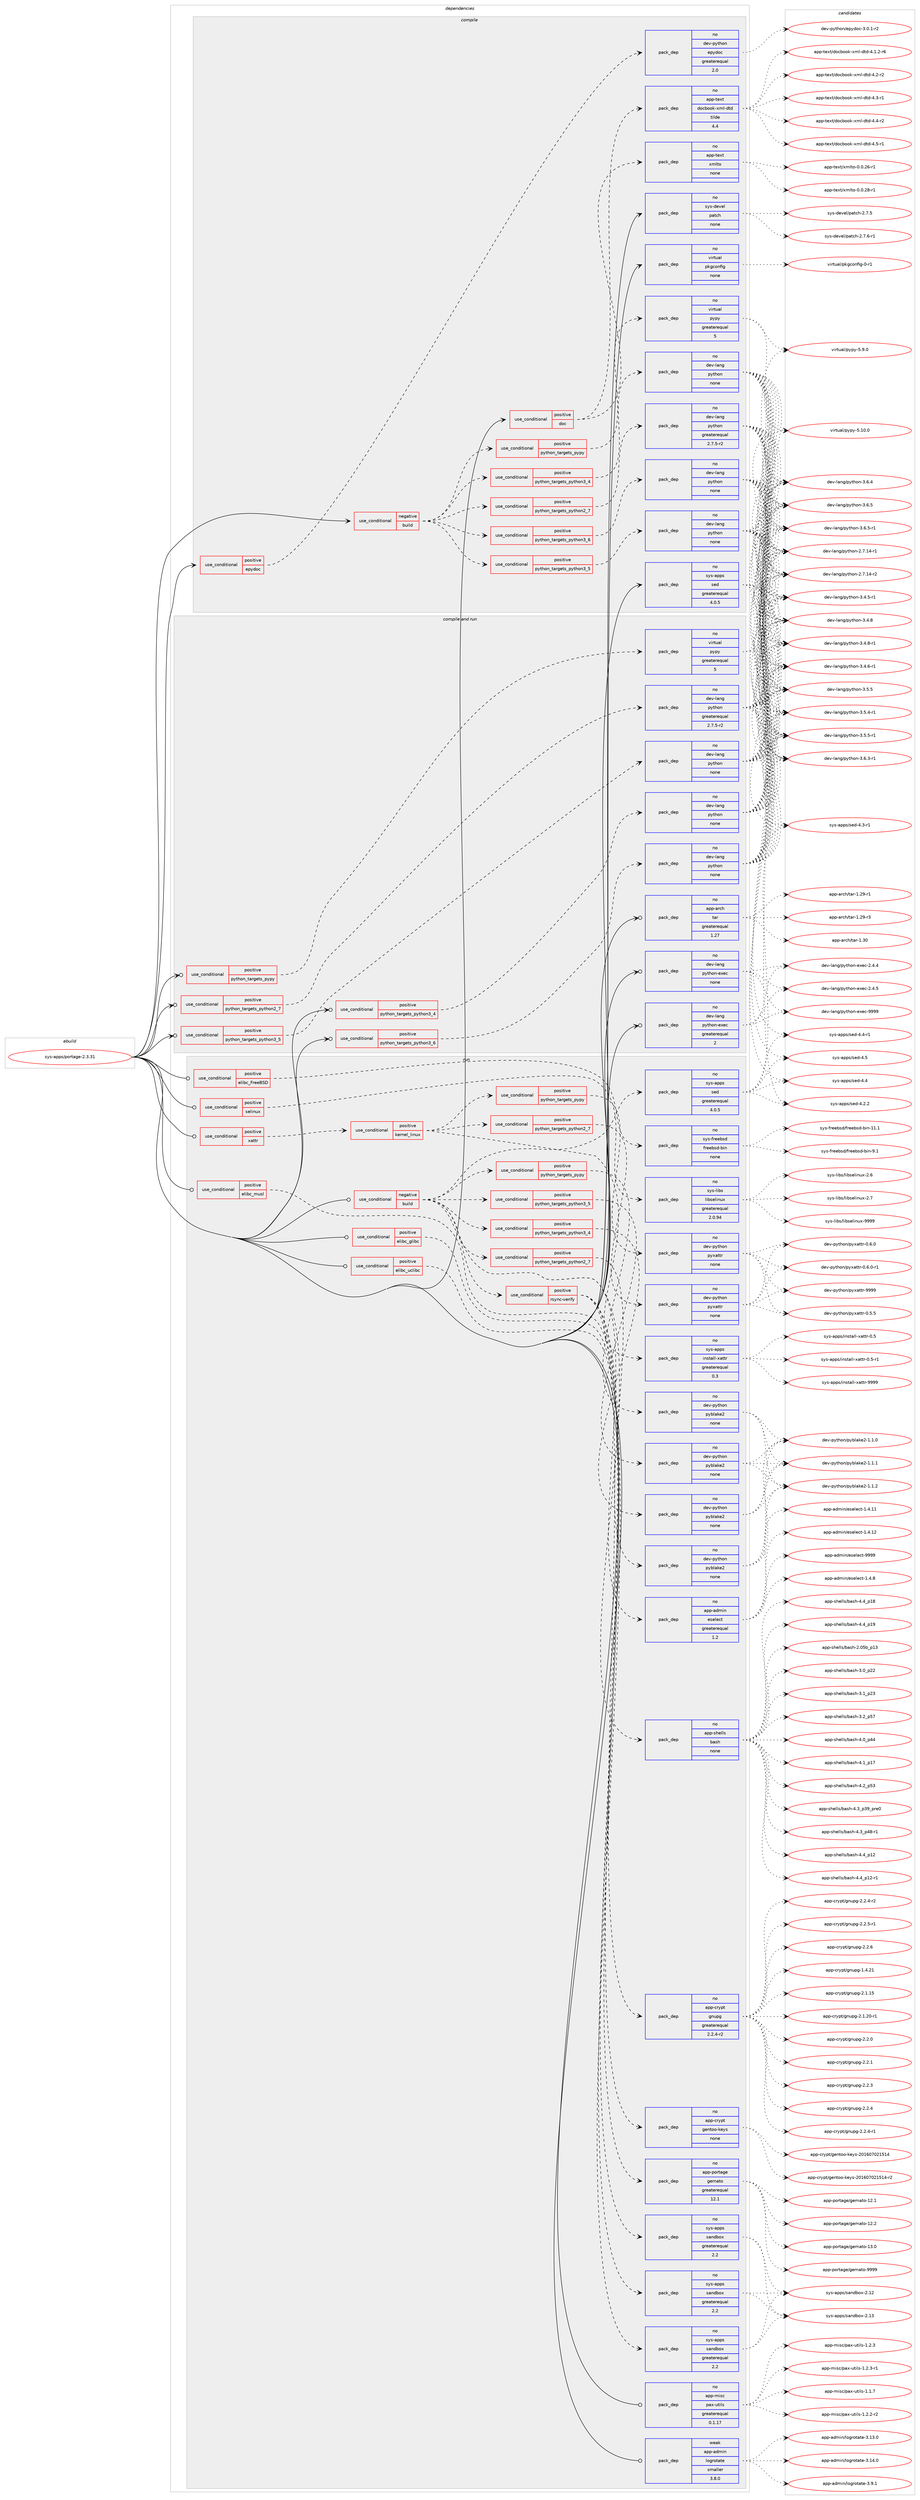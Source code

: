 digraph prolog {

# *************
# Graph options
# *************

newrank=true;
concentrate=true;
compound=true;
graph [rankdir=LR,fontname=Helvetica,fontsize=10,ranksep=1.5];#, ranksep=2.5, nodesep=0.2];
edge  [arrowhead=vee];
node  [fontname=Helvetica,fontsize=10];

# **********
# The ebuild
# **********

subgraph cluster_leftcol {
color=gray;
rank=same;
label=<<i>ebuild</i>>;
id [label="sys-apps/portage-2.3.31", color=red, width=4, href="../sys-apps/portage-2.3.31.svg"];
}

# ****************
# The dependencies
# ****************

subgraph cluster_midcol {
color=gray;
label=<<i>dependencies</i>>;
subgraph cluster_compile {
fillcolor="#eeeeee";
style=filled;
label=<<i>compile</i>>;
subgraph cond380 {
dependency5755 [label=<<TABLE BORDER="0" CELLBORDER="1" CELLSPACING="0" CELLPADDING="4"><TR><TD ROWSPAN="3" CELLPADDING="10">use_conditional</TD></TR><TR><TD>negative</TD></TR><TR><TD>build</TD></TR></TABLE>>, shape=none, color=red];
subgraph cond381 {
dependency5756 [label=<<TABLE BORDER="0" CELLBORDER="1" CELLSPACING="0" CELLPADDING="4"><TR><TD ROWSPAN="3" CELLPADDING="10">use_conditional</TD></TR><TR><TD>positive</TD></TR><TR><TD>python_targets_pypy</TD></TR></TABLE>>, shape=none, color=red];
subgraph pack5333 {
dependency5757 [label=<<TABLE BORDER="0" CELLBORDER="1" CELLSPACING="0" CELLPADDING="4" WIDTH="220"><TR><TD ROWSPAN="6" CELLPADDING="30">pack_dep</TD></TR><TR><TD WIDTH="110">no</TD></TR><TR><TD>virtual</TD></TR><TR><TD>pypy</TD></TR><TR><TD>greaterequal</TD></TR><TR><TD>5</TD></TR></TABLE>>, shape=none, color=blue];
}
dependency5756:e -> dependency5757:w [weight=20,style="dashed",arrowhead="vee"];
}
dependency5755:e -> dependency5756:w [weight=20,style="dashed",arrowhead="vee"];
subgraph cond382 {
dependency5758 [label=<<TABLE BORDER="0" CELLBORDER="1" CELLSPACING="0" CELLPADDING="4"><TR><TD ROWSPAN="3" CELLPADDING="10">use_conditional</TD></TR><TR><TD>positive</TD></TR><TR><TD>python_targets_python2_7</TD></TR></TABLE>>, shape=none, color=red];
subgraph pack5334 {
dependency5759 [label=<<TABLE BORDER="0" CELLBORDER="1" CELLSPACING="0" CELLPADDING="4" WIDTH="220"><TR><TD ROWSPAN="6" CELLPADDING="30">pack_dep</TD></TR><TR><TD WIDTH="110">no</TD></TR><TR><TD>dev-lang</TD></TR><TR><TD>python</TD></TR><TR><TD>greaterequal</TD></TR><TR><TD>2.7.5-r2</TD></TR></TABLE>>, shape=none, color=blue];
}
dependency5758:e -> dependency5759:w [weight=20,style="dashed",arrowhead="vee"];
}
dependency5755:e -> dependency5758:w [weight=20,style="dashed",arrowhead="vee"];
subgraph cond383 {
dependency5760 [label=<<TABLE BORDER="0" CELLBORDER="1" CELLSPACING="0" CELLPADDING="4"><TR><TD ROWSPAN="3" CELLPADDING="10">use_conditional</TD></TR><TR><TD>positive</TD></TR><TR><TD>python_targets_python3_4</TD></TR></TABLE>>, shape=none, color=red];
subgraph pack5335 {
dependency5761 [label=<<TABLE BORDER="0" CELLBORDER="1" CELLSPACING="0" CELLPADDING="4" WIDTH="220"><TR><TD ROWSPAN="6" CELLPADDING="30">pack_dep</TD></TR><TR><TD WIDTH="110">no</TD></TR><TR><TD>dev-lang</TD></TR><TR><TD>python</TD></TR><TR><TD>none</TD></TR><TR><TD></TD></TR></TABLE>>, shape=none, color=blue];
}
dependency5760:e -> dependency5761:w [weight=20,style="dashed",arrowhead="vee"];
}
dependency5755:e -> dependency5760:w [weight=20,style="dashed",arrowhead="vee"];
subgraph cond384 {
dependency5762 [label=<<TABLE BORDER="0" CELLBORDER="1" CELLSPACING="0" CELLPADDING="4"><TR><TD ROWSPAN="3" CELLPADDING="10">use_conditional</TD></TR><TR><TD>positive</TD></TR><TR><TD>python_targets_python3_5</TD></TR></TABLE>>, shape=none, color=red];
subgraph pack5336 {
dependency5763 [label=<<TABLE BORDER="0" CELLBORDER="1" CELLSPACING="0" CELLPADDING="4" WIDTH="220"><TR><TD ROWSPAN="6" CELLPADDING="30">pack_dep</TD></TR><TR><TD WIDTH="110">no</TD></TR><TR><TD>dev-lang</TD></TR><TR><TD>python</TD></TR><TR><TD>none</TD></TR><TR><TD></TD></TR></TABLE>>, shape=none, color=blue];
}
dependency5762:e -> dependency5763:w [weight=20,style="dashed",arrowhead="vee"];
}
dependency5755:e -> dependency5762:w [weight=20,style="dashed",arrowhead="vee"];
subgraph cond385 {
dependency5764 [label=<<TABLE BORDER="0" CELLBORDER="1" CELLSPACING="0" CELLPADDING="4"><TR><TD ROWSPAN="3" CELLPADDING="10">use_conditional</TD></TR><TR><TD>positive</TD></TR><TR><TD>python_targets_python3_6</TD></TR></TABLE>>, shape=none, color=red];
subgraph pack5337 {
dependency5765 [label=<<TABLE BORDER="0" CELLBORDER="1" CELLSPACING="0" CELLPADDING="4" WIDTH="220"><TR><TD ROWSPAN="6" CELLPADDING="30">pack_dep</TD></TR><TR><TD WIDTH="110">no</TD></TR><TR><TD>dev-lang</TD></TR><TR><TD>python</TD></TR><TR><TD>none</TD></TR><TR><TD></TD></TR></TABLE>>, shape=none, color=blue];
}
dependency5764:e -> dependency5765:w [weight=20,style="dashed",arrowhead="vee"];
}
dependency5755:e -> dependency5764:w [weight=20,style="dashed",arrowhead="vee"];
}
id:e -> dependency5755:w [weight=20,style="solid",arrowhead="vee"];
subgraph cond386 {
dependency5766 [label=<<TABLE BORDER="0" CELLBORDER="1" CELLSPACING="0" CELLPADDING="4"><TR><TD ROWSPAN="3" CELLPADDING="10">use_conditional</TD></TR><TR><TD>positive</TD></TR><TR><TD>doc</TD></TR></TABLE>>, shape=none, color=red];
subgraph pack5338 {
dependency5767 [label=<<TABLE BORDER="0" CELLBORDER="1" CELLSPACING="0" CELLPADDING="4" WIDTH="220"><TR><TD ROWSPAN="6" CELLPADDING="30">pack_dep</TD></TR><TR><TD WIDTH="110">no</TD></TR><TR><TD>app-text</TD></TR><TR><TD>xmlto</TD></TR><TR><TD>none</TD></TR><TR><TD></TD></TR></TABLE>>, shape=none, color=blue];
}
dependency5766:e -> dependency5767:w [weight=20,style="dashed",arrowhead="vee"];
subgraph pack5339 {
dependency5768 [label=<<TABLE BORDER="0" CELLBORDER="1" CELLSPACING="0" CELLPADDING="4" WIDTH="220"><TR><TD ROWSPAN="6" CELLPADDING="30">pack_dep</TD></TR><TR><TD WIDTH="110">no</TD></TR><TR><TD>app-text</TD></TR><TR><TD>docbook-xml-dtd</TD></TR><TR><TD>tilde</TD></TR><TR><TD>4.4</TD></TR></TABLE>>, shape=none, color=blue];
}
dependency5766:e -> dependency5768:w [weight=20,style="dashed",arrowhead="vee"];
}
id:e -> dependency5766:w [weight=20,style="solid",arrowhead="vee"];
subgraph cond387 {
dependency5769 [label=<<TABLE BORDER="0" CELLBORDER="1" CELLSPACING="0" CELLPADDING="4"><TR><TD ROWSPAN="3" CELLPADDING="10">use_conditional</TD></TR><TR><TD>positive</TD></TR><TR><TD>epydoc</TD></TR></TABLE>>, shape=none, color=red];
subgraph pack5340 {
dependency5770 [label=<<TABLE BORDER="0" CELLBORDER="1" CELLSPACING="0" CELLPADDING="4" WIDTH="220"><TR><TD ROWSPAN="6" CELLPADDING="30">pack_dep</TD></TR><TR><TD WIDTH="110">no</TD></TR><TR><TD>dev-python</TD></TR><TR><TD>epydoc</TD></TR><TR><TD>greaterequal</TD></TR><TR><TD>2.0</TD></TR></TABLE>>, shape=none, color=blue];
}
dependency5769:e -> dependency5770:w [weight=20,style="dashed",arrowhead="vee"];
}
id:e -> dependency5769:w [weight=20,style="solid",arrowhead="vee"];
subgraph pack5341 {
dependency5771 [label=<<TABLE BORDER="0" CELLBORDER="1" CELLSPACING="0" CELLPADDING="4" WIDTH="220"><TR><TD ROWSPAN="6" CELLPADDING="30">pack_dep</TD></TR><TR><TD WIDTH="110">no</TD></TR><TR><TD>sys-apps</TD></TR><TR><TD>sed</TD></TR><TR><TD>greaterequal</TD></TR><TR><TD>4.0.5</TD></TR></TABLE>>, shape=none, color=blue];
}
id:e -> dependency5771:w [weight=20,style="solid",arrowhead="vee"];
subgraph pack5342 {
dependency5772 [label=<<TABLE BORDER="0" CELLBORDER="1" CELLSPACING="0" CELLPADDING="4" WIDTH="220"><TR><TD ROWSPAN="6" CELLPADDING="30">pack_dep</TD></TR><TR><TD WIDTH="110">no</TD></TR><TR><TD>sys-devel</TD></TR><TR><TD>patch</TD></TR><TR><TD>none</TD></TR><TR><TD></TD></TR></TABLE>>, shape=none, color=blue];
}
id:e -> dependency5772:w [weight=20,style="solid",arrowhead="vee"];
subgraph pack5343 {
dependency5773 [label=<<TABLE BORDER="0" CELLBORDER="1" CELLSPACING="0" CELLPADDING="4" WIDTH="220"><TR><TD ROWSPAN="6" CELLPADDING="30">pack_dep</TD></TR><TR><TD WIDTH="110">no</TD></TR><TR><TD>virtual</TD></TR><TR><TD>pkgconfig</TD></TR><TR><TD>none</TD></TR><TR><TD></TD></TR></TABLE>>, shape=none, color=blue];
}
id:e -> dependency5773:w [weight=20,style="solid",arrowhead="vee"];
}
subgraph cluster_compileandrun {
fillcolor="#eeeeee";
style=filled;
label=<<i>compile and run</i>>;
subgraph cond388 {
dependency5774 [label=<<TABLE BORDER="0" CELLBORDER="1" CELLSPACING="0" CELLPADDING="4"><TR><TD ROWSPAN="3" CELLPADDING="10">use_conditional</TD></TR><TR><TD>positive</TD></TR><TR><TD>python_targets_pypy</TD></TR></TABLE>>, shape=none, color=red];
subgraph pack5344 {
dependency5775 [label=<<TABLE BORDER="0" CELLBORDER="1" CELLSPACING="0" CELLPADDING="4" WIDTH="220"><TR><TD ROWSPAN="6" CELLPADDING="30">pack_dep</TD></TR><TR><TD WIDTH="110">no</TD></TR><TR><TD>virtual</TD></TR><TR><TD>pypy</TD></TR><TR><TD>greaterequal</TD></TR><TR><TD>5</TD></TR></TABLE>>, shape=none, color=blue];
}
dependency5774:e -> dependency5775:w [weight=20,style="dashed",arrowhead="vee"];
}
id:e -> dependency5774:w [weight=20,style="solid",arrowhead="odotvee"];
subgraph cond389 {
dependency5776 [label=<<TABLE BORDER="0" CELLBORDER="1" CELLSPACING="0" CELLPADDING="4"><TR><TD ROWSPAN="3" CELLPADDING="10">use_conditional</TD></TR><TR><TD>positive</TD></TR><TR><TD>python_targets_python2_7</TD></TR></TABLE>>, shape=none, color=red];
subgraph pack5345 {
dependency5777 [label=<<TABLE BORDER="0" CELLBORDER="1" CELLSPACING="0" CELLPADDING="4" WIDTH="220"><TR><TD ROWSPAN="6" CELLPADDING="30">pack_dep</TD></TR><TR><TD WIDTH="110">no</TD></TR><TR><TD>dev-lang</TD></TR><TR><TD>python</TD></TR><TR><TD>greaterequal</TD></TR><TR><TD>2.7.5-r2</TD></TR></TABLE>>, shape=none, color=blue];
}
dependency5776:e -> dependency5777:w [weight=20,style="dashed",arrowhead="vee"];
}
id:e -> dependency5776:w [weight=20,style="solid",arrowhead="odotvee"];
subgraph cond390 {
dependency5778 [label=<<TABLE BORDER="0" CELLBORDER="1" CELLSPACING="0" CELLPADDING="4"><TR><TD ROWSPAN="3" CELLPADDING="10">use_conditional</TD></TR><TR><TD>positive</TD></TR><TR><TD>python_targets_python3_4</TD></TR></TABLE>>, shape=none, color=red];
subgraph pack5346 {
dependency5779 [label=<<TABLE BORDER="0" CELLBORDER="1" CELLSPACING="0" CELLPADDING="4" WIDTH="220"><TR><TD ROWSPAN="6" CELLPADDING="30">pack_dep</TD></TR><TR><TD WIDTH="110">no</TD></TR><TR><TD>dev-lang</TD></TR><TR><TD>python</TD></TR><TR><TD>none</TD></TR><TR><TD></TD></TR></TABLE>>, shape=none, color=blue];
}
dependency5778:e -> dependency5779:w [weight=20,style="dashed",arrowhead="vee"];
}
id:e -> dependency5778:w [weight=20,style="solid",arrowhead="odotvee"];
subgraph cond391 {
dependency5780 [label=<<TABLE BORDER="0" CELLBORDER="1" CELLSPACING="0" CELLPADDING="4"><TR><TD ROWSPAN="3" CELLPADDING="10">use_conditional</TD></TR><TR><TD>positive</TD></TR><TR><TD>python_targets_python3_5</TD></TR></TABLE>>, shape=none, color=red];
subgraph pack5347 {
dependency5781 [label=<<TABLE BORDER="0" CELLBORDER="1" CELLSPACING="0" CELLPADDING="4" WIDTH="220"><TR><TD ROWSPAN="6" CELLPADDING="30">pack_dep</TD></TR><TR><TD WIDTH="110">no</TD></TR><TR><TD>dev-lang</TD></TR><TR><TD>python</TD></TR><TR><TD>none</TD></TR><TR><TD></TD></TR></TABLE>>, shape=none, color=blue];
}
dependency5780:e -> dependency5781:w [weight=20,style="dashed",arrowhead="vee"];
}
id:e -> dependency5780:w [weight=20,style="solid",arrowhead="odotvee"];
subgraph cond392 {
dependency5782 [label=<<TABLE BORDER="0" CELLBORDER="1" CELLSPACING="0" CELLPADDING="4"><TR><TD ROWSPAN="3" CELLPADDING="10">use_conditional</TD></TR><TR><TD>positive</TD></TR><TR><TD>python_targets_python3_6</TD></TR></TABLE>>, shape=none, color=red];
subgraph pack5348 {
dependency5783 [label=<<TABLE BORDER="0" CELLBORDER="1" CELLSPACING="0" CELLPADDING="4" WIDTH="220"><TR><TD ROWSPAN="6" CELLPADDING="30">pack_dep</TD></TR><TR><TD WIDTH="110">no</TD></TR><TR><TD>dev-lang</TD></TR><TR><TD>python</TD></TR><TR><TD>none</TD></TR><TR><TD></TD></TR></TABLE>>, shape=none, color=blue];
}
dependency5782:e -> dependency5783:w [weight=20,style="dashed",arrowhead="vee"];
}
id:e -> dependency5782:w [weight=20,style="solid",arrowhead="odotvee"];
subgraph pack5349 {
dependency5784 [label=<<TABLE BORDER="0" CELLBORDER="1" CELLSPACING="0" CELLPADDING="4" WIDTH="220"><TR><TD ROWSPAN="6" CELLPADDING="30">pack_dep</TD></TR><TR><TD WIDTH="110">no</TD></TR><TR><TD>app-arch</TD></TR><TR><TD>tar</TD></TR><TR><TD>greaterequal</TD></TR><TR><TD>1.27</TD></TR></TABLE>>, shape=none, color=blue];
}
id:e -> dependency5784:w [weight=20,style="solid",arrowhead="odotvee"];
subgraph pack5350 {
dependency5785 [label=<<TABLE BORDER="0" CELLBORDER="1" CELLSPACING="0" CELLPADDING="4" WIDTH="220"><TR><TD ROWSPAN="6" CELLPADDING="30">pack_dep</TD></TR><TR><TD WIDTH="110">no</TD></TR><TR><TD>dev-lang</TD></TR><TR><TD>python-exec</TD></TR><TR><TD>greaterequal</TD></TR><TR><TD>2</TD></TR></TABLE>>, shape=none, color=blue];
}
id:e -> dependency5785:w [weight=20,style="solid",arrowhead="odotvee"];
subgraph pack5351 {
dependency5786 [label=<<TABLE BORDER="0" CELLBORDER="1" CELLSPACING="0" CELLPADDING="4" WIDTH="220"><TR><TD ROWSPAN="6" CELLPADDING="30">pack_dep</TD></TR><TR><TD WIDTH="110">no</TD></TR><TR><TD>dev-lang</TD></TR><TR><TD>python-exec</TD></TR><TR><TD>none</TD></TR><TR><TD></TD></TR></TABLE>>, shape=none, color=blue];
}
id:e -> dependency5786:w [weight=20,style="solid",arrowhead="odotvee"];
}
subgraph cluster_run {
fillcolor="#eeeeee";
style=filled;
label=<<i>run</i>>;
subgraph cond393 {
dependency5787 [label=<<TABLE BORDER="0" CELLBORDER="1" CELLSPACING="0" CELLPADDING="4"><TR><TD ROWSPAN="3" CELLPADDING="10">use_conditional</TD></TR><TR><TD>negative</TD></TR><TR><TD>build</TD></TR></TABLE>>, shape=none, color=red];
subgraph pack5352 {
dependency5788 [label=<<TABLE BORDER="0" CELLBORDER="1" CELLSPACING="0" CELLPADDING="4" WIDTH="220"><TR><TD ROWSPAN="6" CELLPADDING="30">pack_dep</TD></TR><TR><TD WIDTH="110">no</TD></TR><TR><TD>sys-apps</TD></TR><TR><TD>sed</TD></TR><TR><TD>greaterequal</TD></TR><TR><TD>4.0.5</TD></TR></TABLE>>, shape=none, color=blue];
}
dependency5787:e -> dependency5788:w [weight=20,style="dashed",arrowhead="vee"];
subgraph pack5353 {
dependency5789 [label=<<TABLE BORDER="0" CELLBORDER="1" CELLSPACING="0" CELLPADDING="4" WIDTH="220"><TR><TD ROWSPAN="6" CELLPADDING="30">pack_dep</TD></TR><TR><TD WIDTH="110">no</TD></TR><TR><TD>app-shells</TD></TR><TR><TD>bash</TD></TR><TR><TD>none</TD></TR><TR><TD></TD></TR></TABLE>>, shape=none, color=blue];
}
dependency5787:e -> dependency5789:w [weight=20,style="dashed",arrowhead="vee"];
subgraph pack5354 {
dependency5790 [label=<<TABLE BORDER="0" CELLBORDER="1" CELLSPACING="0" CELLPADDING="4" WIDTH="220"><TR><TD ROWSPAN="6" CELLPADDING="30">pack_dep</TD></TR><TR><TD WIDTH="110">no</TD></TR><TR><TD>app-admin</TD></TR><TR><TD>eselect</TD></TR><TR><TD>greaterequal</TD></TR><TR><TD>1.2</TD></TR></TABLE>>, shape=none, color=blue];
}
dependency5787:e -> dependency5790:w [weight=20,style="dashed",arrowhead="vee"];
subgraph cond394 {
dependency5791 [label=<<TABLE BORDER="0" CELLBORDER="1" CELLSPACING="0" CELLPADDING="4"><TR><TD ROWSPAN="3" CELLPADDING="10">use_conditional</TD></TR><TR><TD>positive</TD></TR><TR><TD>python_targets_pypy</TD></TR></TABLE>>, shape=none, color=red];
subgraph pack5355 {
dependency5792 [label=<<TABLE BORDER="0" CELLBORDER="1" CELLSPACING="0" CELLPADDING="4" WIDTH="220"><TR><TD ROWSPAN="6" CELLPADDING="30">pack_dep</TD></TR><TR><TD WIDTH="110">no</TD></TR><TR><TD>dev-python</TD></TR><TR><TD>pyblake2</TD></TR><TR><TD>none</TD></TR><TR><TD></TD></TR></TABLE>>, shape=none, color=blue];
}
dependency5791:e -> dependency5792:w [weight=20,style="dashed",arrowhead="vee"];
}
dependency5787:e -> dependency5791:w [weight=20,style="dashed",arrowhead="vee"];
subgraph cond395 {
dependency5793 [label=<<TABLE BORDER="0" CELLBORDER="1" CELLSPACING="0" CELLPADDING="4"><TR><TD ROWSPAN="3" CELLPADDING="10">use_conditional</TD></TR><TR><TD>positive</TD></TR><TR><TD>python_targets_python2_7</TD></TR></TABLE>>, shape=none, color=red];
subgraph pack5356 {
dependency5794 [label=<<TABLE BORDER="0" CELLBORDER="1" CELLSPACING="0" CELLPADDING="4" WIDTH="220"><TR><TD ROWSPAN="6" CELLPADDING="30">pack_dep</TD></TR><TR><TD WIDTH="110">no</TD></TR><TR><TD>dev-python</TD></TR><TR><TD>pyblake2</TD></TR><TR><TD>none</TD></TR><TR><TD></TD></TR></TABLE>>, shape=none, color=blue];
}
dependency5793:e -> dependency5794:w [weight=20,style="dashed",arrowhead="vee"];
}
dependency5787:e -> dependency5793:w [weight=20,style="dashed",arrowhead="vee"];
subgraph cond396 {
dependency5795 [label=<<TABLE BORDER="0" CELLBORDER="1" CELLSPACING="0" CELLPADDING="4"><TR><TD ROWSPAN="3" CELLPADDING="10">use_conditional</TD></TR><TR><TD>positive</TD></TR><TR><TD>python_targets_python3_4</TD></TR></TABLE>>, shape=none, color=red];
subgraph pack5357 {
dependency5796 [label=<<TABLE BORDER="0" CELLBORDER="1" CELLSPACING="0" CELLPADDING="4" WIDTH="220"><TR><TD ROWSPAN="6" CELLPADDING="30">pack_dep</TD></TR><TR><TD WIDTH="110">no</TD></TR><TR><TD>dev-python</TD></TR><TR><TD>pyblake2</TD></TR><TR><TD>none</TD></TR><TR><TD></TD></TR></TABLE>>, shape=none, color=blue];
}
dependency5795:e -> dependency5796:w [weight=20,style="dashed",arrowhead="vee"];
}
dependency5787:e -> dependency5795:w [weight=20,style="dashed",arrowhead="vee"];
subgraph cond397 {
dependency5797 [label=<<TABLE BORDER="0" CELLBORDER="1" CELLSPACING="0" CELLPADDING="4"><TR><TD ROWSPAN="3" CELLPADDING="10">use_conditional</TD></TR><TR><TD>positive</TD></TR><TR><TD>python_targets_python3_5</TD></TR></TABLE>>, shape=none, color=red];
subgraph pack5358 {
dependency5798 [label=<<TABLE BORDER="0" CELLBORDER="1" CELLSPACING="0" CELLPADDING="4" WIDTH="220"><TR><TD ROWSPAN="6" CELLPADDING="30">pack_dep</TD></TR><TR><TD WIDTH="110">no</TD></TR><TR><TD>dev-python</TD></TR><TR><TD>pyblake2</TD></TR><TR><TD>none</TD></TR><TR><TD></TD></TR></TABLE>>, shape=none, color=blue];
}
dependency5797:e -> dependency5798:w [weight=20,style="dashed",arrowhead="vee"];
}
dependency5787:e -> dependency5797:w [weight=20,style="dashed",arrowhead="vee"];
subgraph cond398 {
dependency5799 [label=<<TABLE BORDER="0" CELLBORDER="1" CELLSPACING="0" CELLPADDING="4"><TR><TD ROWSPAN="3" CELLPADDING="10">use_conditional</TD></TR><TR><TD>positive</TD></TR><TR><TD>rsync-verify</TD></TR></TABLE>>, shape=none, color=red];
subgraph pack5359 {
dependency5800 [label=<<TABLE BORDER="0" CELLBORDER="1" CELLSPACING="0" CELLPADDING="4" WIDTH="220"><TR><TD ROWSPAN="6" CELLPADDING="30">pack_dep</TD></TR><TR><TD WIDTH="110">no</TD></TR><TR><TD>app-portage</TD></TR><TR><TD>gemato</TD></TR><TR><TD>greaterequal</TD></TR><TR><TD>12.1</TD></TR></TABLE>>, shape=none, color=blue];
}
dependency5799:e -> dependency5800:w [weight=20,style="dashed",arrowhead="vee"];
subgraph pack5360 {
dependency5801 [label=<<TABLE BORDER="0" CELLBORDER="1" CELLSPACING="0" CELLPADDING="4" WIDTH="220"><TR><TD ROWSPAN="6" CELLPADDING="30">pack_dep</TD></TR><TR><TD WIDTH="110">no</TD></TR><TR><TD>app-crypt</TD></TR><TR><TD>gentoo-keys</TD></TR><TR><TD>none</TD></TR><TR><TD></TD></TR></TABLE>>, shape=none, color=blue];
}
dependency5799:e -> dependency5801:w [weight=20,style="dashed",arrowhead="vee"];
subgraph pack5361 {
dependency5802 [label=<<TABLE BORDER="0" CELLBORDER="1" CELLSPACING="0" CELLPADDING="4" WIDTH="220"><TR><TD ROWSPAN="6" CELLPADDING="30">pack_dep</TD></TR><TR><TD WIDTH="110">no</TD></TR><TR><TD>app-crypt</TD></TR><TR><TD>gnupg</TD></TR><TR><TD>greaterequal</TD></TR><TR><TD>2.2.4-r2</TD></TR></TABLE>>, shape=none, color=blue];
}
dependency5799:e -> dependency5802:w [weight=20,style="dashed",arrowhead="vee"];
}
dependency5787:e -> dependency5799:w [weight=20,style="dashed",arrowhead="vee"];
}
id:e -> dependency5787:w [weight=20,style="solid",arrowhead="odot"];
subgraph cond399 {
dependency5803 [label=<<TABLE BORDER="0" CELLBORDER="1" CELLSPACING="0" CELLPADDING="4"><TR><TD ROWSPAN="3" CELLPADDING="10">use_conditional</TD></TR><TR><TD>positive</TD></TR><TR><TD>elibc_FreeBSD</TD></TR></TABLE>>, shape=none, color=red];
subgraph pack5362 {
dependency5804 [label=<<TABLE BORDER="0" CELLBORDER="1" CELLSPACING="0" CELLPADDING="4" WIDTH="220"><TR><TD ROWSPAN="6" CELLPADDING="30">pack_dep</TD></TR><TR><TD WIDTH="110">no</TD></TR><TR><TD>sys-freebsd</TD></TR><TR><TD>freebsd-bin</TD></TR><TR><TD>none</TD></TR><TR><TD></TD></TR></TABLE>>, shape=none, color=blue];
}
dependency5803:e -> dependency5804:w [weight=20,style="dashed",arrowhead="vee"];
}
id:e -> dependency5803:w [weight=20,style="solid",arrowhead="odot"];
subgraph cond400 {
dependency5805 [label=<<TABLE BORDER="0" CELLBORDER="1" CELLSPACING="0" CELLPADDING="4"><TR><TD ROWSPAN="3" CELLPADDING="10">use_conditional</TD></TR><TR><TD>positive</TD></TR><TR><TD>elibc_glibc</TD></TR></TABLE>>, shape=none, color=red];
subgraph pack5363 {
dependency5806 [label=<<TABLE BORDER="0" CELLBORDER="1" CELLSPACING="0" CELLPADDING="4" WIDTH="220"><TR><TD ROWSPAN="6" CELLPADDING="30">pack_dep</TD></TR><TR><TD WIDTH="110">no</TD></TR><TR><TD>sys-apps</TD></TR><TR><TD>sandbox</TD></TR><TR><TD>greaterequal</TD></TR><TR><TD>2.2</TD></TR></TABLE>>, shape=none, color=blue];
}
dependency5805:e -> dependency5806:w [weight=20,style="dashed",arrowhead="vee"];
}
id:e -> dependency5805:w [weight=20,style="solid",arrowhead="odot"];
subgraph cond401 {
dependency5807 [label=<<TABLE BORDER="0" CELLBORDER="1" CELLSPACING="0" CELLPADDING="4"><TR><TD ROWSPAN="3" CELLPADDING="10">use_conditional</TD></TR><TR><TD>positive</TD></TR><TR><TD>elibc_musl</TD></TR></TABLE>>, shape=none, color=red];
subgraph pack5364 {
dependency5808 [label=<<TABLE BORDER="0" CELLBORDER="1" CELLSPACING="0" CELLPADDING="4" WIDTH="220"><TR><TD ROWSPAN="6" CELLPADDING="30">pack_dep</TD></TR><TR><TD WIDTH="110">no</TD></TR><TR><TD>sys-apps</TD></TR><TR><TD>sandbox</TD></TR><TR><TD>greaterequal</TD></TR><TR><TD>2.2</TD></TR></TABLE>>, shape=none, color=blue];
}
dependency5807:e -> dependency5808:w [weight=20,style="dashed",arrowhead="vee"];
}
id:e -> dependency5807:w [weight=20,style="solid",arrowhead="odot"];
subgraph cond402 {
dependency5809 [label=<<TABLE BORDER="0" CELLBORDER="1" CELLSPACING="0" CELLPADDING="4"><TR><TD ROWSPAN="3" CELLPADDING="10">use_conditional</TD></TR><TR><TD>positive</TD></TR><TR><TD>elibc_uclibc</TD></TR></TABLE>>, shape=none, color=red];
subgraph pack5365 {
dependency5810 [label=<<TABLE BORDER="0" CELLBORDER="1" CELLSPACING="0" CELLPADDING="4" WIDTH="220"><TR><TD ROWSPAN="6" CELLPADDING="30">pack_dep</TD></TR><TR><TD WIDTH="110">no</TD></TR><TR><TD>sys-apps</TD></TR><TR><TD>sandbox</TD></TR><TR><TD>greaterequal</TD></TR><TR><TD>2.2</TD></TR></TABLE>>, shape=none, color=blue];
}
dependency5809:e -> dependency5810:w [weight=20,style="dashed",arrowhead="vee"];
}
id:e -> dependency5809:w [weight=20,style="solid",arrowhead="odot"];
subgraph cond403 {
dependency5811 [label=<<TABLE BORDER="0" CELLBORDER="1" CELLSPACING="0" CELLPADDING="4"><TR><TD ROWSPAN="3" CELLPADDING="10">use_conditional</TD></TR><TR><TD>positive</TD></TR><TR><TD>selinux</TD></TR></TABLE>>, shape=none, color=red];
subgraph pack5366 {
dependency5812 [label=<<TABLE BORDER="0" CELLBORDER="1" CELLSPACING="0" CELLPADDING="4" WIDTH="220"><TR><TD ROWSPAN="6" CELLPADDING="30">pack_dep</TD></TR><TR><TD WIDTH="110">no</TD></TR><TR><TD>sys-libs</TD></TR><TR><TD>libselinux</TD></TR><TR><TD>greaterequal</TD></TR><TR><TD>2.0.94</TD></TR></TABLE>>, shape=none, color=blue];
}
dependency5811:e -> dependency5812:w [weight=20,style="dashed",arrowhead="vee"];
}
id:e -> dependency5811:w [weight=20,style="solid",arrowhead="odot"];
subgraph cond404 {
dependency5813 [label=<<TABLE BORDER="0" CELLBORDER="1" CELLSPACING="0" CELLPADDING="4"><TR><TD ROWSPAN="3" CELLPADDING="10">use_conditional</TD></TR><TR><TD>positive</TD></TR><TR><TD>xattr</TD></TR></TABLE>>, shape=none, color=red];
subgraph cond405 {
dependency5814 [label=<<TABLE BORDER="0" CELLBORDER="1" CELLSPACING="0" CELLPADDING="4"><TR><TD ROWSPAN="3" CELLPADDING="10">use_conditional</TD></TR><TR><TD>positive</TD></TR><TR><TD>kernel_linux</TD></TR></TABLE>>, shape=none, color=red];
subgraph pack5367 {
dependency5815 [label=<<TABLE BORDER="0" CELLBORDER="1" CELLSPACING="0" CELLPADDING="4" WIDTH="220"><TR><TD ROWSPAN="6" CELLPADDING="30">pack_dep</TD></TR><TR><TD WIDTH="110">no</TD></TR><TR><TD>sys-apps</TD></TR><TR><TD>install-xattr</TD></TR><TR><TD>greaterequal</TD></TR><TR><TD>0.3</TD></TR></TABLE>>, shape=none, color=blue];
}
dependency5814:e -> dependency5815:w [weight=20,style="dashed",arrowhead="vee"];
subgraph cond406 {
dependency5816 [label=<<TABLE BORDER="0" CELLBORDER="1" CELLSPACING="0" CELLPADDING="4"><TR><TD ROWSPAN="3" CELLPADDING="10">use_conditional</TD></TR><TR><TD>positive</TD></TR><TR><TD>python_targets_pypy</TD></TR></TABLE>>, shape=none, color=red];
subgraph pack5368 {
dependency5817 [label=<<TABLE BORDER="0" CELLBORDER="1" CELLSPACING="0" CELLPADDING="4" WIDTH="220"><TR><TD ROWSPAN="6" CELLPADDING="30">pack_dep</TD></TR><TR><TD WIDTH="110">no</TD></TR><TR><TD>dev-python</TD></TR><TR><TD>pyxattr</TD></TR><TR><TD>none</TD></TR><TR><TD></TD></TR></TABLE>>, shape=none, color=blue];
}
dependency5816:e -> dependency5817:w [weight=20,style="dashed",arrowhead="vee"];
}
dependency5814:e -> dependency5816:w [weight=20,style="dashed",arrowhead="vee"];
subgraph cond407 {
dependency5818 [label=<<TABLE BORDER="0" CELLBORDER="1" CELLSPACING="0" CELLPADDING="4"><TR><TD ROWSPAN="3" CELLPADDING="10">use_conditional</TD></TR><TR><TD>positive</TD></TR><TR><TD>python_targets_python2_7</TD></TR></TABLE>>, shape=none, color=red];
subgraph pack5369 {
dependency5819 [label=<<TABLE BORDER="0" CELLBORDER="1" CELLSPACING="0" CELLPADDING="4" WIDTH="220"><TR><TD ROWSPAN="6" CELLPADDING="30">pack_dep</TD></TR><TR><TD WIDTH="110">no</TD></TR><TR><TD>dev-python</TD></TR><TR><TD>pyxattr</TD></TR><TR><TD>none</TD></TR><TR><TD></TD></TR></TABLE>>, shape=none, color=blue];
}
dependency5818:e -> dependency5819:w [weight=20,style="dashed",arrowhead="vee"];
}
dependency5814:e -> dependency5818:w [weight=20,style="dashed",arrowhead="vee"];
}
dependency5813:e -> dependency5814:w [weight=20,style="dashed",arrowhead="vee"];
}
id:e -> dependency5813:w [weight=20,style="solid",arrowhead="odot"];
subgraph pack5370 {
dependency5820 [label=<<TABLE BORDER="0" CELLBORDER="1" CELLSPACING="0" CELLPADDING="4" WIDTH="220"><TR><TD ROWSPAN="6" CELLPADDING="30">pack_dep</TD></TR><TR><TD WIDTH="110">no</TD></TR><TR><TD>app-misc</TD></TR><TR><TD>pax-utils</TD></TR><TR><TD>greaterequal</TD></TR><TR><TD>0.1.17</TD></TR></TABLE>>, shape=none, color=blue];
}
id:e -> dependency5820:w [weight=20,style="solid",arrowhead="odot"];
subgraph pack5371 {
dependency5821 [label=<<TABLE BORDER="0" CELLBORDER="1" CELLSPACING="0" CELLPADDING="4" WIDTH="220"><TR><TD ROWSPAN="6" CELLPADDING="30">pack_dep</TD></TR><TR><TD WIDTH="110">weak</TD></TR><TR><TD>app-admin</TD></TR><TR><TD>logrotate</TD></TR><TR><TD>smaller</TD></TR><TR><TD>3.8.0</TD></TR></TABLE>>, shape=none, color=blue];
}
id:e -> dependency5821:w [weight=20,style="solid",arrowhead="odot"];
}
}

# **************
# The candidates
# **************

subgraph cluster_choices {
rank=same;
color=gray;
label=<<i>candidates</i>>;

subgraph choice5333 {
color=black;
nodesep=1;
choice118105114116117971084711212111212145534649484648 [label="virtual/pypy-5.10.0", color=red, width=4,href="../virtual/pypy-5.10.0.svg"];
choice1181051141161179710847112121112121455346574648 [label="virtual/pypy-5.9.0", color=red, width=4,href="../virtual/pypy-5.9.0.svg"];
dependency5757:e -> choice118105114116117971084711212111212145534649484648:w [style=dotted,weight="100"];
dependency5757:e -> choice1181051141161179710847112121112121455346574648:w [style=dotted,weight="100"];
}
subgraph choice5334 {
color=black;
nodesep=1;
choice100101118451089711010347112121116104111110455046554649524511449 [label="dev-lang/python-2.7.14-r1", color=red, width=4,href="../dev-lang/python-2.7.14-r1.svg"];
choice100101118451089711010347112121116104111110455046554649524511450 [label="dev-lang/python-2.7.14-r2", color=red, width=4,href="../dev-lang/python-2.7.14-r2.svg"];
choice1001011184510897110103471121211161041111104551465246534511449 [label="dev-lang/python-3.4.5-r1", color=red, width=4,href="../dev-lang/python-3.4.5-r1.svg"];
choice1001011184510897110103471121211161041111104551465246544511449 [label="dev-lang/python-3.4.6-r1", color=red, width=4,href="../dev-lang/python-3.4.6-r1.svg"];
choice100101118451089711010347112121116104111110455146524656 [label="dev-lang/python-3.4.8", color=red, width=4,href="../dev-lang/python-3.4.8.svg"];
choice1001011184510897110103471121211161041111104551465246564511449 [label="dev-lang/python-3.4.8-r1", color=red, width=4,href="../dev-lang/python-3.4.8-r1.svg"];
choice1001011184510897110103471121211161041111104551465346524511449 [label="dev-lang/python-3.5.4-r1", color=red, width=4,href="../dev-lang/python-3.5.4-r1.svg"];
choice100101118451089711010347112121116104111110455146534653 [label="dev-lang/python-3.5.5", color=red, width=4,href="../dev-lang/python-3.5.5.svg"];
choice1001011184510897110103471121211161041111104551465346534511449 [label="dev-lang/python-3.5.5-r1", color=red, width=4,href="../dev-lang/python-3.5.5-r1.svg"];
choice1001011184510897110103471121211161041111104551465446514511449 [label="dev-lang/python-3.6.3-r1", color=red, width=4,href="../dev-lang/python-3.6.3-r1.svg"];
choice100101118451089711010347112121116104111110455146544652 [label="dev-lang/python-3.6.4", color=red, width=4,href="../dev-lang/python-3.6.4.svg"];
choice100101118451089711010347112121116104111110455146544653 [label="dev-lang/python-3.6.5", color=red, width=4,href="../dev-lang/python-3.6.5.svg"];
choice1001011184510897110103471121211161041111104551465446534511449 [label="dev-lang/python-3.6.5-r1", color=red, width=4,href="../dev-lang/python-3.6.5-r1.svg"];
dependency5759:e -> choice100101118451089711010347112121116104111110455046554649524511449:w [style=dotted,weight="100"];
dependency5759:e -> choice100101118451089711010347112121116104111110455046554649524511450:w [style=dotted,weight="100"];
dependency5759:e -> choice1001011184510897110103471121211161041111104551465246534511449:w [style=dotted,weight="100"];
dependency5759:e -> choice1001011184510897110103471121211161041111104551465246544511449:w [style=dotted,weight="100"];
dependency5759:e -> choice100101118451089711010347112121116104111110455146524656:w [style=dotted,weight="100"];
dependency5759:e -> choice1001011184510897110103471121211161041111104551465246564511449:w [style=dotted,weight="100"];
dependency5759:e -> choice1001011184510897110103471121211161041111104551465346524511449:w [style=dotted,weight="100"];
dependency5759:e -> choice100101118451089711010347112121116104111110455146534653:w [style=dotted,weight="100"];
dependency5759:e -> choice1001011184510897110103471121211161041111104551465346534511449:w [style=dotted,weight="100"];
dependency5759:e -> choice1001011184510897110103471121211161041111104551465446514511449:w [style=dotted,weight="100"];
dependency5759:e -> choice100101118451089711010347112121116104111110455146544652:w [style=dotted,weight="100"];
dependency5759:e -> choice100101118451089711010347112121116104111110455146544653:w [style=dotted,weight="100"];
dependency5759:e -> choice1001011184510897110103471121211161041111104551465446534511449:w [style=dotted,weight="100"];
}
subgraph choice5335 {
color=black;
nodesep=1;
choice100101118451089711010347112121116104111110455046554649524511449 [label="dev-lang/python-2.7.14-r1", color=red, width=4,href="../dev-lang/python-2.7.14-r1.svg"];
choice100101118451089711010347112121116104111110455046554649524511450 [label="dev-lang/python-2.7.14-r2", color=red, width=4,href="../dev-lang/python-2.7.14-r2.svg"];
choice1001011184510897110103471121211161041111104551465246534511449 [label="dev-lang/python-3.4.5-r1", color=red, width=4,href="../dev-lang/python-3.4.5-r1.svg"];
choice1001011184510897110103471121211161041111104551465246544511449 [label="dev-lang/python-3.4.6-r1", color=red, width=4,href="../dev-lang/python-3.4.6-r1.svg"];
choice100101118451089711010347112121116104111110455146524656 [label="dev-lang/python-3.4.8", color=red, width=4,href="../dev-lang/python-3.4.8.svg"];
choice1001011184510897110103471121211161041111104551465246564511449 [label="dev-lang/python-3.4.8-r1", color=red, width=4,href="../dev-lang/python-3.4.8-r1.svg"];
choice1001011184510897110103471121211161041111104551465346524511449 [label="dev-lang/python-3.5.4-r1", color=red, width=4,href="../dev-lang/python-3.5.4-r1.svg"];
choice100101118451089711010347112121116104111110455146534653 [label="dev-lang/python-3.5.5", color=red, width=4,href="../dev-lang/python-3.5.5.svg"];
choice1001011184510897110103471121211161041111104551465346534511449 [label="dev-lang/python-3.5.5-r1", color=red, width=4,href="../dev-lang/python-3.5.5-r1.svg"];
choice1001011184510897110103471121211161041111104551465446514511449 [label="dev-lang/python-3.6.3-r1", color=red, width=4,href="../dev-lang/python-3.6.3-r1.svg"];
choice100101118451089711010347112121116104111110455146544652 [label="dev-lang/python-3.6.4", color=red, width=4,href="../dev-lang/python-3.6.4.svg"];
choice100101118451089711010347112121116104111110455146544653 [label="dev-lang/python-3.6.5", color=red, width=4,href="../dev-lang/python-3.6.5.svg"];
choice1001011184510897110103471121211161041111104551465446534511449 [label="dev-lang/python-3.6.5-r1", color=red, width=4,href="../dev-lang/python-3.6.5-r1.svg"];
dependency5761:e -> choice100101118451089711010347112121116104111110455046554649524511449:w [style=dotted,weight="100"];
dependency5761:e -> choice100101118451089711010347112121116104111110455046554649524511450:w [style=dotted,weight="100"];
dependency5761:e -> choice1001011184510897110103471121211161041111104551465246534511449:w [style=dotted,weight="100"];
dependency5761:e -> choice1001011184510897110103471121211161041111104551465246544511449:w [style=dotted,weight="100"];
dependency5761:e -> choice100101118451089711010347112121116104111110455146524656:w [style=dotted,weight="100"];
dependency5761:e -> choice1001011184510897110103471121211161041111104551465246564511449:w [style=dotted,weight="100"];
dependency5761:e -> choice1001011184510897110103471121211161041111104551465346524511449:w [style=dotted,weight="100"];
dependency5761:e -> choice100101118451089711010347112121116104111110455146534653:w [style=dotted,weight="100"];
dependency5761:e -> choice1001011184510897110103471121211161041111104551465346534511449:w [style=dotted,weight="100"];
dependency5761:e -> choice1001011184510897110103471121211161041111104551465446514511449:w [style=dotted,weight="100"];
dependency5761:e -> choice100101118451089711010347112121116104111110455146544652:w [style=dotted,weight="100"];
dependency5761:e -> choice100101118451089711010347112121116104111110455146544653:w [style=dotted,weight="100"];
dependency5761:e -> choice1001011184510897110103471121211161041111104551465446534511449:w [style=dotted,weight="100"];
}
subgraph choice5336 {
color=black;
nodesep=1;
choice100101118451089711010347112121116104111110455046554649524511449 [label="dev-lang/python-2.7.14-r1", color=red, width=4,href="../dev-lang/python-2.7.14-r1.svg"];
choice100101118451089711010347112121116104111110455046554649524511450 [label="dev-lang/python-2.7.14-r2", color=red, width=4,href="../dev-lang/python-2.7.14-r2.svg"];
choice1001011184510897110103471121211161041111104551465246534511449 [label="dev-lang/python-3.4.5-r1", color=red, width=4,href="../dev-lang/python-3.4.5-r1.svg"];
choice1001011184510897110103471121211161041111104551465246544511449 [label="dev-lang/python-3.4.6-r1", color=red, width=4,href="../dev-lang/python-3.4.6-r1.svg"];
choice100101118451089711010347112121116104111110455146524656 [label="dev-lang/python-3.4.8", color=red, width=4,href="../dev-lang/python-3.4.8.svg"];
choice1001011184510897110103471121211161041111104551465246564511449 [label="dev-lang/python-3.4.8-r1", color=red, width=4,href="../dev-lang/python-3.4.8-r1.svg"];
choice1001011184510897110103471121211161041111104551465346524511449 [label="dev-lang/python-3.5.4-r1", color=red, width=4,href="../dev-lang/python-3.5.4-r1.svg"];
choice100101118451089711010347112121116104111110455146534653 [label="dev-lang/python-3.5.5", color=red, width=4,href="../dev-lang/python-3.5.5.svg"];
choice1001011184510897110103471121211161041111104551465346534511449 [label="dev-lang/python-3.5.5-r1", color=red, width=4,href="../dev-lang/python-3.5.5-r1.svg"];
choice1001011184510897110103471121211161041111104551465446514511449 [label="dev-lang/python-3.6.3-r1", color=red, width=4,href="../dev-lang/python-3.6.3-r1.svg"];
choice100101118451089711010347112121116104111110455146544652 [label="dev-lang/python-3.6.4", color=red, width=4,href="../dev-lang/python-3.6.4.svg"];
choice100101118451089711010347112121116104111110455146544653 [label="dev-lang/python-3.6.5", color=red, width=4,href="../dev-lang/python-3.6.5.svg"];
choice1001011184510897110103471121211161041111104551465446534511449 [label="dev-lang/python-3.6.5-r1", color=red, width=4,href="../dev-lang/python-3.6.5-r1.svg"];
dependency5763:e -> choice100101118451089711010347112121116104111110455046554649524511449:w [style=dotted,weight="100"];
dependency5763:e -> choice100101118451089711010347112121116104111110455046554649524511450:w [style=dotted,weight="100"];
dependency5763:e -> choice1001011184510897110103471121211161041111104551465246534511449:w [style=dotted,weight="100"];
dependency5763:e -> choice1001011184510897110103471121211161041111104551465246544511449:w [style=dotted,weight="100"];
dependency5763:e -> choice100101118451089711010347112121116104111110455146524656:w [style=dotted,weight="100"];
dependency5763:e -> choice1001011184510897110103471121211161041111104551465246564511449:w [style=dotted,weight="100"];
dependency5763:e -> choice1001011184510897110103471121211161041111104551465346524511449:w [style=dotted,weight="100"];
dependency5763:e -> choice100101118451089711010347112121116104111110455146534653:w [style=dotted,weight="100"];
dependency5763:e -> choice1001011184510897110103471121211161041111104551465346534511449:w [style=dotted,weight="100"];
dependency5763:e -> choice1001011184510897110103471121211161041111104551465446514511449:w [style=dotted,weight="100"];
dependency5763:e -> choice100101118451089711010347112121116104111110455146544652:w [style=dotted,weight="100"];
dependency5763:e -> choice100101118451089711010347112121116104111110455146544653:w [style=dotted,weight="100"];
dependency5763:e -> choice1001011184510897110103471121211161041111104551465446534511449:w [style=dotted,weight="100"];
}
subgraph choice5337 {
color=black;
nodesep=1;
choice100101118451089711010347112121116104111110455046554649524511449 [label="dev-lang/python-2.7.14-r1", color=red, width=4,href="../dev-lang/python-2.7.14-r1.svg"];
choice100101118451089711010347112121116104111110455046554649524511450 [label="dev-lang/python-2.7.14-r2", color=red, width=4,href="../dev-lang/python-2.7.14-r2.svg"];
choice1001011184510897110103471121211161041111104551465246534511449 [label="dev-lang/python-3.4.5-r1", color=red, width=4,href="../dev-lang/python-3.4.5-r1.svg"];
choice1001011184510897110103471121211161041111104551465246544511449 [label="dev-lang/python-3.4.6-r1", color=red, width=4,href="../dev-lang/python-3.4.6-r1.svg"];
choice100101118451089711010347112121116104111110455146524656 [label="dev-lang/python-3.4.8", color=red, width=4,href="../dev-lang/python-3.4.8.svg"];
choice1001011184510897110103471121211161041111104551465246564511449 [label="dev-lang/python-3.4.8-r1", color=red, width=4,href="../dev-lang/python-3.4.8-r1.svg"];
choice1001011184510897110103471121211161041111104551465346524511449 [label="dev-lang/python-3.5.4-r1", color=red, width=4,href="../dev-lang/python-3.5.4-r1.svg"];
choice100101118451089711010347112121116104111110455146534653 [label="dev-lang/python-3.5.5", color=red, width=4,href="../dev-lang/python-3.5.5.svg"];
choice1001011184510897110103471121211161041111104551465346534511449 [label="dev-lang/python-3.5.5-r1", color=red, width=4,href="../dev-lang/python-3.5.5-r1.svg"];
choice1001011184510897110103471121211161041111104551465446514511449 [label="dev-lang/python-3.6.3-r1", color=red, width=4,href="../dev-lang/python-3.6.3-r1.svg"];
choice100101118451089711010347112121116104111110455146544652 [label="dev-lang/python-3.6.4", color=red, width=4,href="../dev-lang/python-3.6.4.svg"];
choice100101118451089711010347112121116104111110455146544653 [label="dev-lang/python-3.6.5", color=red, width=4,href="../dev-lang/python-3.6.5.svg"];
choice1001011184510897110103471121211161041111104551465446534511449 [label="dev-lang/python-3.6.5-r1", color=red, width=4,href="../dev-lang/python-3.6.5-r1.svg"];
dependency5765:e -> choice100101118451089711010347112121116104111110455046554649524511449:w [style=dotted,weight="100"];
dependency5765:e -> choice100101118451089711010347112121116104111110455046554649524511450:w [style=dotted,weight="100"];
dependency5765:e -> choice1001011184510897110103471121211161041111104551465246534511449:w [style=dotted,weight="100"];
dependency5765:e -> choice1001011184510897110103471121211161041111104551465246544511449:w [style=dotted,weight="100"];
dependency5765:e -> choice100101118451089711010347112121116104111110455146524656:w [style=dotted,weight="100"];
dependency5765:e -> choice1001011184510897110103471121211161041111104551465246564511449:w [style=dotted,weight="100"];
dependency5765:e -> choice1001011184510897110103471121211161041111104551465346524511449:w [style=dotted,weight="100"];
dependency5765:e -> choice100101118451089711010347112121116104111110455146534653:w [style=dotted,weight="100"];
dependency5765:e -> choice1001011184510897110103471121211161041111104551465346534511449:w [style=dotted,weight="100"];
dependency5765:e -> choice1001011184510897110103471121211161041111104551465446514511449:w [style=dotted,weight="100"];
dependency5765:e -> choice100101118451089711010347112121116104111110455146544652:w [style=dotted,weight="100"];
dependency5765:e -> choice100101118451089711010347112121116104111110455146544653:w [style=dotted,weight="100"];
dependency5765:e -> choice1001011184510897110103471121211161041111104551465446534511449:w [style=dotted,weight="100"];
}
subgraph choice5338 {
color=black;
nodesep=1;
choice971121124511610112011647120109108116111454846484650544511449 [label="app-text/xmlto-0.0.26-r1", color=red, width=4,href="../app-text/xmlto-0.0.26-r1.svg"];
choice971121124511610112011647120109108116111454846484650564511449 [label="app-text/xmlto-0.0.28-r1", color=red, width=4,href="../app-text/xmlto-0.0.28-r1.svg"];
dependency5767:e -> choice971121124511610112011647120109108116111454846484650544511449:w [style=dotted,weight="100"];
dependency5767:e -> choice971121124511610112011647120109108116111454846484650564511449:w [style=dotted,weight="100"];
}
subgraph choice5339 {
color=black;
nodesep=1;
choice971121124511610112011647100111999811111110745120109108451001161004552464946504511454 [label="app-text/docbook-xml-dtd-4.1.2-r6", color=red, width=4,href="../app-text/docbook-xml-dtd-4.1.2-r6.svg"];
choice97112112451161011201164710011199981111111074512010910845100116100455246504511450 [label="app-text/docbook-xml-dtd-4.2-r2", color=red, width=4,href="../app-text/docbook-xml-dtd-4.2-r2.svg"];
choice97112112451161011201164710011199981111111074512010910845100116100455246514511449 [label="app-text/docbook-xml-dtd-4.3-r1", color=red, width=4,href="../app-text/docbook-xml-dtd-4.3-r1.svg"];
choice97112112451161011201164710011199981111111074512010910845100116100455246524511450 [label="app-text/docbook-xml-dtd-4.4-r2", color=red, width=4,href="../app-text/docbook-xml-dtd-4.4-r2.svg"];
choice97112112451161011201164710011199981111111074512010910845100116100455246534511449 [label="app-text/docbook-xml-dtd-4.5-r1", color=red, width=4,href="../app-text/docbook-xml-dtd-4.5-r1.svg"];
dependency5768:e -> choice971121124511610112011647100111999811111110745120109108451001161004552464946504511454:w [style=dotted,weight="100"];
dependency5768:e -> choice97112112451161011201164710011199981111111074512010910845100116100455246504511450:w [style=dotted,weight="100"];
dependency5768:e -> choice97112112451161011201164710011199981111111074512010910845100116100455246514511449:w [style=dotted,weight="100"];
dependency5768:e -> choice97112112451161011201164710011199981111111074512010910845100116100455246524511450:w [style=dotted,weight="100"];
dependency5768:e -> choice97112112451161011201164710011199981111111074512010910845100116100455246534511449:w [style=dotted,weight="100"];
}
subgraph choice5340 {
color=black;
nodesep=1;
choice1001011184511212111610411111047101112121100111994551464846494511450 [label="dev-python/epydoc-3.0.1-r2", color=red, width=4,href="../dev-python/epydoc-3.0.1-r2.svg"];
dependency5770:e -> choice1001011184511212111610411111047101112121100111994551464846494511450:w [style=dotted,weight="100"];
}
subgraph choice5341 {
color=black;
nodesep=1;
choice11512111545971121121154711510110045524652 [label="sys-apps/sed-4.4", color=red, width=4,href="../sys-apps/sed-4.4.svg"];
choice115121115459711211211547115101100455246504650 [label="sys-apps/sed-4.2.2", color=red, width=4,href="../sys-apps/sed-4.2.2.svg"];
choice115121115459711211211547115101100455246514511449 [label="sys-apps/sed-4.3-r1", color=red, width=4,href="../sys-apps/sed-4.3-r1.svg"];
choice115121115459711211211547115101100455246524511449 [label="sys-apps/sed-4.4-r1", color=red, width=4,href="../sys-apps/sed-4.4-r1.svg"];
choice11512111545971121121154711510110045524653 [label="sys-apps/sed-4.5", color=red, width=4,href="../sys-apps/sed-4.5.svg"];
dependency5771:e -> choice11512111545971121121154711510110045524652:w [style=dotted,weight="100"];
dependency5771:e -> choice115121115459711211211547115101100455246504650:w [style=dotted,weight="100"];
dependency5771:e -> choice115121115459711211211547115101100455246514511449:w [style=dotted,weight="100"];
dependency5771:e -> choice115121115459711211211547115101100455246524511449:w [style=dotted,weight="100"];
dependency5771:e -> choice11512111545971121121154711510110045524653:w [style=dotted,weight="100"];
}
subgraph choice5342 {
color=black;
nodesep=1;
choice11512111545100101118101108471129711699104455046554653 [label="sys-devel/patch-2.7.5", color=red, width=4,href="../sys-devel/patch-2.7.5.svg"];
choice115121115451001011181011084711297116991044550465546544511449 [label="sys-devel/patch-2.7.6-r1", color=red, width=4,href="../sys-devel/patch-2.7.6-r1.svg"];
dependency5772:e -> choice11512111545100101118101108471129711699104455046554653:w [style=dotted,weight="100"];
dependency5772:e -> choice115121115451001011181011084711297116991044550465546544511449:w [style=dotted,weight="100"];
}
subgraph choice5343 {
color=black;
nodesep=1;
choice11810511411611797108471121071039911111010210510345484511449 [label="virtual/pkgconfig-0-r1", color=red, width=4,href="../virtual/pkgconfig-0-r1.svg"];
dependency5773:e -> choice11810511411611797108471121071039911111010210510345484511449:w [style=dotted,weight="100"];
}
subgraph choice5344 {
color=black;
nodesep=1;
choice118105114116117971084711212111212145534649484648 [label="virtual/pypy-5.10.0", color=red, width=4,href="../virtual/pypy-5.10.0.svg"];
choice1181051141161179710847112121112121455346574648 [label="virtual/pypy-5.9.0", color=red, width=4,href="../virtual/pypy-5.9.0.svg"];
dependency5775:e -> choice118105114116117971084711212111212145534649484648:w [style=dotted,weight="100"];
dependency5775:e -> choice1181051141161179710847112121112121455346574648:w [style=dotted,weight="100"];
}
subgraph choice5345 {
color=black;
nodesep=1;
choice100101118451089711010347112121116104111110455046554649524511449 [label="dev-lang/python-2.7.14-r1", color=red, width=4,href="../dev-lang/python-2.7.14-r1.svg"];
choice100101118451089711010347112121116104111110455046554649524511450 [label="dev-lang/python-2.7.14-r2", color=red, width=4,href="../dev-lang/python-2.7.14-r2.svg"];
choice1001011184510897110103471121211161041111104551465246534511449 [label="dev-lang/python-3.4.5-r1", color=red, width=4,href="../dev-lang/python-3.4.5-r1.svg"];
choice1001011184510897110103471121211161041111104551465246544511449 [label="dev-lang/python-3.4.6-r1", color=red, width=4,href="../dev-lang/python-3.4.6-r1.svg"];
choice100101118451089711010347112121116104111110455146524656 [label="dev-lang/python-3.4.8", color=red, width=4,href="../dev-lang/python-3.4.8.svg"];
choice1001011184510897110103471121211161041111104551465246564511449 [label="dev-lang/python-3.4.8-r1", color=red, width=4,href="../dev-lang/python-3.4.8-r1.svg"];
choice1001011184510897110103471121211161041111104551465346524511449 [label="dev-lang/python-3.5.4-r1", color=red, width=4,href="../dev-lang/python-3.5.4-r1.svg"];
choice100101118451089711010347112121116104111110455146534653 [label="dev-lang/python-3.5.5", color=red, width=4,href="../dev-lang/python-3.5.5.svg"];
choice1001011184510897110103471121211161041111104551465346534511449 [label="dev-lang/python-3.5.5-r1", color=red, width=4,href="../dev-lang/python-3.5.5-r1.svg"];
choice1001011184510897110103471121211161041111104551465446514511449 [label="dev-lang/python-3.6.3-r1", color=red, width=4,href="../dev-lang/python-3.6.3-r1.svg"];
choice100101118451089711010347112121116104111110455146544652 [label="dev-lang/python-3.6.4", color=red, width=4,href="../dev-lang/python-3.6.4.svg"];
choice100101118451089711010347112121116104111110455146544653 [label="dev-lang/python-3.6.5", color=red, width=4,href="../dev-lang/python-3.6.5.svg"];
choice1001011184510897110103471121211161041111104551465446534511449 [label="dev-lang/python-3.6.5-r1", color=red, width=4,href="../dev-lang/python-3.6.5-r1.svg"];
dependency5777:e -> choice100101118451089711010347112121116104111110455046554649524511449:w [style=dotted,weight="100"];
dependency5777:e -> choice100101118451089711010347112121116104111110455046554649524511450:w [style=dotted,weight="100"];
dependency5777:e -> choice1001011184510897110103471121211161041111104551465246534511449:w [style=dotted,weight="100"];
dependency5777:e -> choice1001011184510897110103471121211161041111104551465246544511449:w [style=dotted,weight="100"];
dependency5777:e -> choice100101118451089711010347112121116104111110455146524656:w [style=dotted,weight="100"];
dependency5777:e -> choice1001011184510897110103471121211161041111104551465246564511449:w [style=dotted,weight="100"];
dependency5777:e -> choice1001011184510897110103471121211161041111104551465346524511449:w [style=dotted,weight="100"];
dependency5777:e -> choice100101118451089711010347112121116104111110455146534653:w [style=dotted,weight="100"];
dependency5777:e -> choice1001011184510897110103471121211161041111104551465346534511449:w [style=dotted,weight="100"];
dependency5777:e -> choice1001011184510897110103471121211161041111104551465446514511449:w [style=dotted,weight="100"];
dependency5777:e -> choice100101118451089711010347112121116104111110455146544652:w [style=dotted,weight="100"];
dependency5777:e -> choice100101118451089711010347112121116104111110455146544653:w [style=dotted,weight="100"];
dependency5777:e -> choice1001011184510897110103471121211161041111104551465446534511449:w [style=dotted,weight="100"];
}
subgraph choice5346 {
color=black;
nodesep=1;
choice100101118451089711010347112121116104111110455046554649524511449 [label="dev-lang/python-2.7.14-r1", color=red, width=4,href="../dev-lang/python-2.7.14-r1.svg"];
choice100101118451089711010347112121116104111110455046554649524511450 [label="dev-lang/python-2.7.14-r2", color=red, width=4,href="../dev-lang/python-2.7.14-r2.svg"];
choice1001011184510897110103471121211161041111104551465246534511449 [label="dev-lang/python-3.4.5-r1", color=red, width=4,href="../dev-lang/python-3.4.5-r1.svg"];
choice1001011184510897110103471121211161041111104551465246544511449 [label="dev-lang/python-3.4.6-r1", color=red, width=4,href="../dev-lang/python-3.4.6-r1.svg"];
choice100101118451089711010347112121116104111110455146524656 [label="dev-lang/python-3.4.8", color=red, width=4,href="../dev-lang/python-3.4.8.svg"];
choice1001011184510897110103471121211161041111104551465246564511449 [label="dev-lang/python-3.4.8-r1", color=red, width=4,href="../dev-lang/python-3.4.8-r1.svg"];
choice1001011184510897110103471121211161041111104551465346524511449 [label="dev-lang/python-3.5.4-r1", color=red, width=4,href="../dev-lang/python-3.5.4-r1.svg"];
choice100101118451089711010347112121116104111110455146534653 [label="dev-lang/python-3.5.5", color=red, width=4,href="../dev-lang/python-3.5.5.svg"];
choice1001011184510897110103471121211161041111104551465346534511449 [label="dev-lang/python-3.5.5-r1", color=red, width=4,href="../dev-lang/python-3.5.5-r1.svg"];
choice1001011184510897110103471121211161041111104551465446514511449 [label="dev-lang/python-3.6.3-r1", color=red, width=4,href="../dev-lang/python-3.6.3-r1.svg"];
choice100101118451089711010347112121116104111110455146544652 [label="dev-lang/python-3.6.4", color=red, width=4,href="../dev-lang/python-3.6.4.svg"];
choice100101118451089711010347112121116104111110455146544653 [label="dev-lang/python-3.6.5", color=red, width=4,href="../dev-lang/python-3.6.5.svg"];
choice1001011184510897110103471121211161041111104551465446534511449 [label="dev-lang/python-3.6.5-r1", color=red, width=4,href="../dev-lang/python-3.6.5-r1.svg"];
dependency5779:e -> choice100101118451089711010347112121116104111110455046554649524511449:w [style=dotted,weight="100"];
dependency5779:e -> choice100101118451089711010347112121116104111110455046554649524511450:w [style=dotted,weight="100"];
dependency5779:e -> choice1001011184510897110103471121211161041111104551465246534511449:w [style=dotted,weight="100"];
dependency5779:e -> choice1001011184510897110103471121211161041111104551465246544511449:w [style=dotted,weight="100"];
dependency5779:e -> choice100101118451089711010347112121116104111110455146524656:w [style=dotted,weight="100"];
dependency5779:e -> choice1001011184510897110103471121211161041111104551465246564511449:w [style=dotted,weight="100"];
dependency5779:e -> choice1001011184510897110103471121211161041111104551465346524511449:w [style=dotted,weight="100"];
dependency5779:e -> choice100101118451089711010347112121116104111110455146534653:w [style=dotted,weight="100"];
dependency5779:e -> choice1001011184510897110103471121211161041111104551465346534511449:w [style=dotted,weight="100"];
dependency5779:e -> choice1001011184510897110103471121211161041111104551465446514511449:w [style=dotted,weight="100"];
dependency5779:e -> choice100101118451089711010347112121116104111110455146544652:w [style=dotted,weight="100"];
dependency5779:e -> choice100101118451089711010347112121116104111110455146544653:w [style=dotted,weight="100"];
dependency5779:e -> choice1001011184510897110103471121211161041111104551465446534511449:w [style=dotted,weight="100"];
}
subgraph choice5347 {
color=black;
nodesep=1;
choice100101118451089711010347112121116104111110455046554649524511449 [label="dev-lang/python-2.7.14-r1", color=red, width=4,href="../dev-lang/python-2.7.14-r1.svg"];
choice100101118451089711010347112121116104111110455046554649524511450 [label="dev-lang/python-2.7.14-r2", color=red, width=4,href="../dev-lang/python-2.7.14-r2.svg"];
choice1001011184510897110103471121211161041111104551465246534511449 [label="dev-lang/python-3.4.5-r1", color=red, width=4,href="../dev-lang/python-3.4.5-r1.svg"];
choice1001011184510897110103471121211161041111104551465246544511449 [label="dev-lang/python-3.4.6-r1", color=red, width=4,href="../dev-lang/python-3.4.6-r1.svg"];
choice100101118451089711010347112121116104111110455146524656 [label="dev-lang/python-3.4.8", color=red, width=4,href="../dev-lang/python-3.4.8.svg"];
choice1001011184510897110103471121211161041111104551465246564511449 [label="dev-lang/python-3.4.8-r1", color=red, width=4,href="../dev-lang/python-3.4.8-r1.svg"];
choice1001011184510897110103471121211161041111104551465346524511449 [label="dev-lang/python-3.5.4-r1", color=red, width=4,href="../dev-lang/python-3.5.4-r1.svg"];
choice100101118451089711010347112121116104111110455146534653 [label="dev-lang/python-3.5.5", color=red, width=4,href="../dev-lang/python-3.5.5.svg"];
choice1001011184510897110103471121211161041111104551465346534511449 [label="dev-lang/python-3.5.5-r1", color=red, width=4,href="../dev-lang/python-3.5.5-r1.svg"];
choice1001011184510897110103471121211161041111104551465446514511449 [label="dev-lang/python-3.6.3-r1", color=red, width=4,href="../dev-lang/python-3.6.3-r1.svg"];
choice100101118451089711010347112121116104111110455146544652 [label="dev-lang/python-3.6.4", color=red, width=4,href="../dev-lang/python-3.6.4.svg"];
choice100101118451089711010347112121116104111110455146544653 [label="dev-lang/python-3.6.5", color=red, width=4,href="../dev-lang/python-3.6.5.svg"];
choice1001011184510897110103471121211161041111104551465446534511449 [label="dev-lang/python-3.6.5-r1", color=red, width=4,href="../dev-lang/python-3.6.5-r1.svg"];
dependency5781:e -> choice100101118451089711010347112121116104111110455046554649524511449:w [style=dotted,weight="100"];
dependency5781:e -> choice100101118451089711010347112121116104111110455046554649524511450:w [style=dotted,weight="100"];
dependency5781:e -> choice1001011184510897110103471121211161041111104551465246534511449:w [style=dotted,weight="100"];
dependency5781:e -> choice1001011184510897110103471121211161041111104551465246544511449:w [style=dotted,weight="100"];
dependency5781:e -> choice100101118451089711010347112121116104111110455146524656:w [style=dotted,weight="100"];
dependency5781:e -> choice1001011184510897110103471121211161041111104551465246564511449:w [style=dotted,weight="100"];
dependency5781:e -> choice1001011184510897110103471121211161041111104551465346524511449:w [style=dotted,weight="100"];
dependency5781:e -> choice100101118451089711010347112121116104111110455146534653:w [style=dotted,weight="100"];
dependency5781:e -> choice1001011184510897110103471121211161041111104551465346534511449:w [style=dotted,weight="100"];
dependency5781:e -> choice1001011184510897110103471121211161041111104551465446514511449:w [style=dotted,weight="100"];
dependency5781:e -> choice100101118451089711010347112121116104111110455146544652:w [style=dotted,weight="100"];
dependency5781:e -> choice100101118451089711010347112121116104111110455146544653:w [style=dotted,weight="100"];
dependency5781:e -> choice1001011184510897110103471121211161041111104551465446534511449:w [style=dotted,weight="100"];
}
subgraph choice5348 {
color=black;
nodesep=1;
choice100101118451089711010347112121116104111110455046554649524511449 [label="dev-lang/python-2.7.14-r1", color=red, width=4,href="../dev-lang/python-2.7.14-r1.svg"];
choice100101118451089711010347112121116104111110455046554649524511450 [label="dev-lang/python-2.7.14-r2", color=red, width=4,href="../dev-lang/python-2.7.14-r2.svg"];
choice1001011184510897110103471121211161041111104551465246534511449 [label="dev-lang/python-3.4.5-r1", color=red, width=4,href="../dev-lang/python-3.4.5-r1.svg"];
choice1001011184510897110103471121211161041111104551465246544511449 [label="dev-lang/python-3.4.6-r1", color=red, width=4,href="../dev-lang/python-3.4.6-r1.svg"];
choice100101118451089711010347112121116104111110455146524656 [label="dev-lang/python-3.4.8", color=red, width=4,href="../dev-lang/python-3.4.8.svg"];
choice1001011184510897110103471121211161041111104551465246564511449 [label="dev-lang/python-3.4.8-r1", color=red, width=4,href="../dev-lang/python-3.4.8-r1.svg"];
choice1001011184510897110103471121211161041111104551465346524511449 [label="dev-lang/python-3.5.4-r1", color=red, width=4,href="../dev-lang/python-3.5.4-r1.svg"];
choice100101118451089711010347112121116104111110455146534653 [label="dev-lang/python-3.5.5", color=red, width=4,href="../dev-lang/python-3.5.5.svg"];
choice1001011184510897110103471121211161041111104551465346534511449 [label="dev-lang/python-3.5.5-r1", color=red, width=4,href="../dev-lang/python-3.5.5-r1.svg"];
choice1001011184510897110103471121211161041111104551465446514511449 [label="dev-lang/python-3.6.3-r1", color=red, width=4,href="../dev-lang/python-3.6.3-r1.svg"];
choice100101118451089711010347112121116104111110455146544652 [label="dev-lang/python-3.6.4", color=red, width=4,href="../dev-lang/python-3.6.4.svg"];
choice100101118451089711010347112121116104111110455146544653 [label="dev-lang/python-3.6.5", color=red, width=4,href="../dev-lang/python-3.6.5.svg"];
choice1001011184510897110103471121211161041111104551465446534511449 [label="dev-lang/python-3.6.5-r1", color=red, width=4,href="../dev-lang/python-3.6.5-r1.svg"];
dependency5783:e -> choice100101118451089711010347112121116104111110455046554649524511449:w [style=dotted,weight="100"];
dependency5783:e -> choice100101118451089711010347112121116104111110455046554649524511450:w [style=dotted,weight="100"];
dependency5783:e -> choice1001011184510897110103471121211161041111104551465246534511449:w [style=dotted,weight="100"];
dependency5783:e -> choice1001011184510897110103471121211161041111104551465246544511449:w [style=dotted,weight="100"];
dependency5783:e -> choice100101118451089711010347112121116104111110455146524656:w [style=dotted,weight="100"];
dependency5783:e -> choice1001011184510897110103471121211161041111104551465246564511449:w [style=dotted,weight="100"];
dependency5783:e -> choice1001011184510897110103471121211161041111104551465346524511449:w [style=dotted,weight="100"];
dependency5783:e -> choice100101118451089711010347112121116104111110455146534653:w [style=dotted,weight="100"];
dependency5783:e -> choice1001011184510897110103471121211161041111104551465346534511449:w [style=dotted,weight="100"];
dependency5783:e -> choice1001011184510897110103471121211161041111104551465446514511449:w [style=dotted,weight="100"];
dependency5783:e -> choice100101118451089711010347112121116104111110455146544652:w [style=dotted,weight="100"];
dependency5783:e -> choice100101118451089711010347112121116104111110455146544653:w [style=dotted,weight="100"];
dependency5783:e -> choice1001011184510897110103471121211161041111104551465446534511449:w [style=dotted,weight="100"];
}
subgraph choice5349 {
color=black;
nodesep=1;
choice97112112459711499104471169711445494650574511449 [label="app-arch/tar-1.29-r1", color=red, width=4,href="../app-arch/tar-1.29-r1.svg"];
choice97112112459711499104471169711445494650574511451 [label="app-arch/tar-1.29-r3", color=red, width=4,href="../app-arch/tar-1.29-r3.svg"];
choice9711211245971149910447116971144549465148 [label="app-arch/tar-1.30", color=red, width=4,href="../app-arch/tar-1.30.svg"];
dependency5784:e -> choice97112112459711499104471169711445494650574511449:w [style=dotted,weight="100"];
dependency5784:e -> choice97112112459711499104471169711445494650574511451:w [style=dotted,weight="100"];
dependency5784:e -> choice9711211245971149910447116971144549465148:w [style=dotted,weight="100"];
}
subgraph choice5350 {
color=black;
nodesep=1;
choice1001011184510897110103471121211161041111104510112010199455046524652 [label="dev-lang/python-exec-2.4.4", color=red, width=4,href="../dev-lang/python-exec-2.4.4.svg"];
choice1001011184510897110103471121211161041111104510112010199455046524653 [label="dev-lang/python-exec-2.4.5", color=red, width=4,href="../dev-lang/python-exec-2.4.5.svg"];
choice10010111845108971101034711212111610411111045101120101994557575757 [label="dev-lang/python-exec-9999", color=red, width=4,href="../dev-lang/python-exec-9999.svg"];
dependency5785:e -> choice1001011184510897110103471121211161041111104510112010199455046524652:w [style=dotted,weight="100"];
dependency5785:e -> choice1001011184510897110103471121211161041111104510112010199455046524653:w [style=dotted,weight="100"];
dependency5785:e -> choice10010111845108971101034711212111610411111045101120101994557575757:w [style=dotted,weight="100"];
}
subgraph choice5351 {
color=black;
nodesep=1;
choice1001011184510897110103471121211161041111104510112010199455046524652 [label="dev-lang/python-exec-2.4.4", color=red, width=4,href="../dev-lang/python-exec-2.4.4.svg"];
choice1001011184510897110103471121211161041111104510112010199455046524653 [label="dev-lang/python-exec-2.4.5", color=red, width=4,href="../dev-lang/python-exec-2.4.5.svg"];
choice10010111845108971101034711212111610411111045101120101994557575757 [label="dev-lang/python-exec-9999", color=red, width=4,href="../dev-lang/python-exec-9999.svg"];
dependency5786:e -> choice1001011184510897110103471121211161041111104510112010199455046524652:w [style=dotted,weight="100"];
dependency5786:e -> choice1001011184510897110103471121211161041111104510112010199455046524653:w [style=dotted,weight="100"];
dependency5786:e -> choice10010111845108971101034711212111610411111045101120101994557575757:w [style=dotted,weight="100"];
}
subgraph choice5352 {
color=black;
nodesep=1;
choice11512111545971121121154711510110045524652 [label="sys-apps/sed-4.4", color=red, width=4,href="../sys-apps/sed-4.4.svg"];
choice115121115459711211211547115101100455246504650 [label="sys-apps/sed-4.2.2", color=red, width=4,href="../sys-apps/sed-4.2.2.svg"];
choice115121115459711211211547115101100455246514511449 [label="sys-apps/sed-4.3-r1", color=red, width=4,href="../sys-apps/sed-4.3-r1.svg"];
choice115121115459711211211547115101100455246524511449 [label="sys-apps/sed-4.4-r1", color=red, width=4,href="../sys-apps/sed-4.4-r1.svg"];
choice11512111545971121121154711510110045524653 [label="sys-apps/sed-4.5", color=red, width=4,href="../sys-apps/sed-4.5.svg"];
dependency5788:e -> choice11512111545971121121154711510110045524652:w [style=dotted,weight="100"];
dependency5788:e -> choice115121115459711211211547115101100455246504650:w [style=dotted,weight="100"];
dependency5788:e -> choice115121115459711211211547115101100455246514511449:w [style=dotted,weight="100"];
dependency5788:e -> choice115121115459711211211547115101100455246524511449:w [style=dotted,weight="100"];
dependency5788:e -> choice11512111545971121121154711510110045524653:w [style=dotted,weight="100"];
}
subgraph choice5353 {
color=black;
nodesep=1;
choice9711211245115104101108108115479897115104455046485398951124951 [label="app-shells/bash-2.05b_p13", color=red, width=4,href="../app-shells/bash-2.05b_p13.svg"];
choice971121124511510410110810811547989711510445514648951125050 [label="app-shells/bash-3.0_p22", color=red, width=4,href="../app-shells/bash-3.0_p22.svg"];
choice971121124511510410110810811547989711510445514649951125051 [label="app-shells/bash-3.1_p23", color=red, width=4,href="../app-shells/bash-3.1_p23.svg"];
choice971121124511510410110810811547989711510445514650951125355 [label="app-shells/bash-3.2_p57", color=red, width=4,href="../app-shells/bash-3.2_p57.svg"];
choice971121124511510410110810811547989711510445524648951125252 [label="app-shells/bash-4.0_p44", color=red, width=4,href="../app-shells/bash-4.0_p44.svg"];
choice971121124511510410110810811547989711510445524649951124955 [label="app-shells/bash-4.1_p17", color=red, width=4,href="../app-shells/bash-4.1_p17.svg"];
choice971121124511510410110810811547989711510445524650951125351 [label="app-shells/bash-4.2_p53", color=red, width=4,href="../app-shells/bash-4.2_p53.svg"];
choice9711211245115104101108108115479897115104455246519511251579511211410148 [label="app-shells/bash-4.3_p39_pre0", color=red, width=4,href="../app-shells/bash-4.3_p39_pre0.svg"];
choice9711211245115104101108108115479897115104455246519511252564511449 [label="app-shells/bash-4.3_p48-r1", color=red, width=4,href="../app-shells/bash-4.3_p48-r1.svg"];
choice971121124511510410110810811547989711510445524652951124950 [label="app-shells/bash-4.4_p12", color=red, width=4,href="../app-shells/bash-4.4_p12.svg"];
choice9711211245115104101108108115479897115104455246529511249504511449 [label="app-shells/bash-4.4_p12-r1", color=red, width=4,href="../app-shells/bash-4.4_p12-r1.svg"];
choice971121124511510410110810811547989711510445524652951124956 [label="app-shells/bash-4.4_p18", color=red, width=4,href="../app-shells/bash-4.4_p18.svg"];
choice971121124511510410110810811547989711510445524652951124957 [label="app-shells/bash-4.4_p19", color=red, width=4,href="../app-shells/bash-4.4_p19.svg"];
dependency5789:e -> choice9711211245115104101108108115479897115104455046485398951124951:w [style=dotted,weight="100"];
dependency5789:e -> choice971121124511510410110810811547989711510445514648951125050:w [style=dotted,weight="100"];
dependency5789:e -> choice971121124511510410110810811547989711510445514649951125051:w [style=dotted,weight="100"];
dependency5789:e -> choice971121124511510410110810811547989711510445514650951125355:w [style=dotted,weight="100"];
dependency5789:e -> choice971121124511510410110810811547989711510445524648951125252:w [style=dotted,weight="100"];
dependency5789:e -> choice971121124511510410110810811547989711510445524649951124955:w [style=dotted,weight="100"];
dependency5789:e -> choice971121124511510410110810811547989711510445524650951125351:w [style=dotted,weight="100"];
dependency5789:e -> choice9711211245115104101108108115479897115104455246519511251579511211410148:w [style=dotted,weight="100"];
dependency5789:e -> choice9711211245115104101108108115479897115104455246519511252564511449:w [style=dotted,weight="100"];
dependency5789:e -> choice971121124511510410110810811547989711510445524652951124950:w [style=dotted,weight="100"];
dependency5789:e -> choice9711211245115104101108108115479897115104455246529511249504511449:w [style=dotted,weight="100"];
dependency5789:e -> choice971121124511510410110810811547989711510445524652951124956:w [style=dotted,weight="100"];
dependency5789:e -> choice971121124511510410110810811547989711510445524652951124957:w [style=dotted,weight="100"];
}
subgraph choice5354 {
color=black;
nodesep=1;
choice9711211245971001091051104710111510110810199116454946524656 [label="app-admin/eselect-1.4.8", color=red, width=4,href="../app-admin/eselect-1.4.8.svg"];
choice971121124597100109105110471011151011081019911645494652464949 [label="app-admin/eselect-1.4.11", color=red, width=4,href="../app-admin/eselect-1.4.11.svg"];
choice971121124597100109105110471011151011081019911645494652464950 [label="app-admin/eselect-1.4.12", color=red, width=4,href="../app-admin/eselect-1.4.12.svg"];
choice97112112459710010910511047101115101108101991164557575757 [label="app-admin/eselect-9999", color=red, width=4,href="../app-admin/eselect-9999.svg"];
dependency5790:e -> choice9711211245971001091051104710111510110810199116454946524656:w [style=dotted,weight="100"];
dependency5790:e -> choice971121124597100109105110471011151011081019911645494652464949:w [style=dotted,weight="100"];
dependency5790:e -> choice971121124597100109105110471011151011081019911645494652464950:w [style=dotted,weight="100"];
dependency5790:e -> choice97112112459710010910511047101115101108101991164557575757:w [style=dotted,weight="100"];
}
subgraph choice5355 {
color=black;
nodesep=1;
choice1001011184511212111610411111047112121981089710710150454946494648 [label="dev-python/pyblake2-1.1.0", color=red, width=4,href="../dev-python/pyblake2-1.1.0.svg"];
choice1001011184511212111610411111047112121981089710710150454946494649 [label="dev-python/pyblake2-1.1.1", color=red, width=4,href="../dev-python/pyblake2-1.1.1.svg"];
choice1001011184511212111610411111047112121981089710710150454946494650 [label="dev-python/pyblake2-1.1.2", color=red, width=4,href="../dev-python/pyblake2-1.1.2.svg"];
dependency5792:e -> choice1001011184511212111610411111047112121981089710710150454946494648:w [style=dotted,weight="100"];
dependency5792:e -> choice1001011184511212111610411111047112121981089710710150454946494649:w [style=dotted,weight="100"];
dependency5792:e -> choice1001011184511212111610411111047112121981089710710150454946494650:w [style=dotted,weight="100"];
}
subgraph choice5356 {
color=black;
nodesep=1;
choice1001011184511212111610411111047112121981089710710150454946494648 [label="dev-python/pyblake2-1.1.0", color=red, width=4,href="../dev-python/pyblake2-1.1.0.svg"];
choice1001011184511212111610411111047112121981089710710150454946494649 [label="dev-python/pyblake2-1.1.1", color=red, width=4,href="../dev-python/pyblake2-1.1.1.svg"];
choice1001011184511212111610411111047112121981089710710150454946494650 [label="dev-python/pyblake2-1.1.2", color=red, width=4,href="../dev-python/pyblake2-1.1.2.svg"];
dependency5794:e -> choice1001011184511212111610411111047112121981089710710150454946494648:w [style=dotted,weight="100"];
dependency5794:e -> choice1001011184511212111610411111047112121981089710710150454946494649:w [style=dotted,weight="100"];
dependency5794:e -> choice1001011184511212111610411111047112121981089710710150454946494650:w [style=dotted,weight="100"];
}
subgraph choice5357 {
color=black;
nodesep=1;
choice1001011184511212111610411111047112121981089710710150454946494648 [label="dev-python/pyblake2-1.1.0", color=red, width=4,href="../dev-python/pyblake2-1.1.0.svg"];
choice1001011184511212111610411111047112121981089710710150454946494649 [label="dev-python/pyblake2-1.1.1", color=red, width=4,href="../dev-python/pyblake2-1.1.1.svg"];
choice1001011184511212111610411111047112121981089710710150454946494650 [label="dev-python/pyblake2-1.1.2", color=red, width=4,href="../dev-python/pyblake2-1.1.2.svg"];
dependency5796:e -> choice1001011184511212111610411111047112121981089710710150454946494648:w [style=dotted,weight="100"];
dependency5796:e -> choice1001011184511212111610411111047112121981089710710150454946494649:w [style=dotted,weight="100"];
dependency5796:e -> choice1001011184511212111610411111047112121981089710710150454946494650:w [style=dotted,weight="100"];
}
subgraph choice5358 {
color=black;
nodesep=1;
choice1001011184511212111610411111047112121981089710710150454946494648 [label="dev-python/pyblake2-1.1.0", color=red, width=4,href="../dev-python/pyblake2-1.1.0.svg"];
choice1001011184511212111610411111047112121981089710710150454946494649 [label="dev-python/pyblake2-1.1.1", color=red, width=4,href="../dev-python/pyblake2-1.1.1.svg"];
choice1001011184511212111610411111047112121981089710710150454946494650 [label="dev-python/pyblake2-1.1.2", color=red, width=4,href="../dev-python/pyblake2-1.1.2.svg"];
dependency5798:e -> choice1001011184511212111610411111047112121981089710710150454946494648:w [style=dotted,weight="100"];
dependency5798:e -> choice1001011184511212111610411111047112121981089710710150454946494649:w [style=dotted,weight="100"];
dependency5798:e -> choice1001011184511212111610411111047112121981089710710150454946494650:w [style=dotted,weight="100"];
}
subgraph choice5359 {
color=black;
nodesep=1;
choice97112112451121111141169710310147103101109971161114549504649 [label="app-portage/gemato-12.1", color=red, width=4,href="../app-portage/gemato-12.1.svg"];
choice97112112451121111141169710310147103101109971161114549504650 [label="app-portage/gemato-12.2", color=red, width=4,href="../app-portage/gemato-12.2.svg"];
choice97112112451121111141169710310147103101109971161114549514648 [label="app-portage/gemato-13.0", color=red, width=4,href="../app-portage/gemato-13.0.svg"];
choice97112112451121111141169710310147103101109971161114557575757 [label="app-portage/gemato-9999", color=red, width=4,href="../app-portage/gemato-9999.svg"];
dependency5800:e -> choice97112112451121111141169710310147103101109971161114549504649:w [style=dotted,weight="100"];
dependency5800:e -> choice97112112451121111141169710310147103101109971161114549504650:w [style=dotted,weight="100"];
dependency5800:e -> choice97112112451121111141169710310147103101109971161114549514648:w [style=dotted,weight="100"];
dependency5800:e -> choice97112112451121111141169710310147103101109971161114557575757:w [style=dotted,weight="100"];
}
subgraph choice5360 {
color=black;
nodesep=1;
choice971121124599114121112116471031011101161111114510710112111545504849544855485049534952 [label="app-crypt/gentoo-keys-201607021514", color=red, width=4,href="../app-crypt/gentoo-keys-201607021514.svg"];
choice9711211245991141211121164710310111011611111145107101121115455048495448554850495349524511450 [label="app-crypt/gentoo-keys-201607021514-r2", color=red, width=4,href="../app-crypt/gentoo-keys-201607021514-r2.svg"];
dependency5801:e -> choice971121124599114121112116471031011101161111114510710112111545504849544855485049534952:w [style=dotted,weight="100"];
dependency5801:e -> choice9711211245991141211121164710310111011611111145107101121115455048495448554850495349524511450:w [style=dotted,weight="100"];
}
subgraph choice5361 {
color=black;
nodesep=1;
choice9711211245991141211121164710311011711210345494652465049 [label="app-crypt/gnupg-1.4.21", color=red, width=4,href="../app-crypt/gnupg-1.4.21.svg"];
choice9711211245991141211121164710311011711210345504649464953 [label="app-crypt/gnupg-2.1.15", color=red, width=4,href="../app-crypt/gnupg-2.1.15.svg"];
choice97112112459911412111211647103110117112103455046494650484511449 [label="app-crypt/gnupg-2.1.20-r1", color=red, width=4,href="../app-crypt/gnupg-2.1.20-r1.svg"];
choice97112112459911412111211647103110117112103455046504648 [label="app-crypt/gnupg-2.2.0", color=red, width=4,href="../app-crypt/gnupg-2.2.0.svg"];
choice97112112459911412111211647103110117112103455046504649 [label="app-crypt/gnupg-2.2.1", color=red, width=4,href="../app-crypt/gnupg-2.2.1.svg"];
choice97112112459911412111211647103110117112103455046504651 [label="app-crypt/gnupg-2.2.3", color=red, width=4,href="../app-crypt/gnupg-2.2.3.svg"];
choice97112112459911412111211647103110117112103455046504652 [label="app-crypt/gnupg-2.2.4", color=red, width=4,href="../app-crypt/gnupg-2.2.4.svg"];
choice971121124599114121112116471031101171121034550465046524511449 [label="app-crypt/gnupg-2.2.4-r1", color=red, width=4,href="../app-crypt/gnupg-2.2.4-r1.svg"];
choice971121124599114121112116471031101171121034550465046524511450 [label="app-crypt/gnupg-2.2.4-r2", color=red, width=4,href="../app-crypt/gnupg-2.2.4-r2.svg"];
choice971121124599114121112116471031101171121034550465046534511449 [label="app-crypt/gnupg-2.2.5-r1", color=red, width=4,href="../app-crypt/gnupg-2.2.5-r1.svg"];
choice97112112459911412111211647103110117112103455046504654 [label="app-crypt/gnupg-2.2.6", color=red, width=4,href="../app-crypt/gnupg-2.2.6.svg"];
dependency5802:e -> choice9711211245991141211121164710311011711210345494652465049:w [style=dotted,weight="100"];
dependency5802:e -> choice9711211245991141211121164710311011711210345504649464953:w [style=dotted,weight="100"];
dependency5802:e -> choice97112112459911412111211647103110117112103455046494650484511449:w [style=dotted,weight="100"];
dependency5802:e -> choice97112112459911412111211647103110117112103455046504648:w [style=dotted,weight="100"];
dependency5802:e -> choice97112112459911412111211647103110117112103455046504649:w [style=dotted,weight="100"];
dependency5802:e -> choice97112112459911412111211647103110117112103455046504651:w [style=dotted,weight="100"];
dependency5802:e -> choice97112112459911412111211647103110117112103455046504652:w [style=dotted,weight="100"];
dependency5802:e -> choice971121124599114121112116471031101171121034550465046524511449:w [style=dotted,weight="100"];
dependency5802:e -> choice971121124599114121112116471031101171121034550465046524511450:w [style=dotted,weight="100"];
dependency5802:e -> choice971121124599114121112116471031101171121034550465046534511449:w [style=dotted,weight="100"];
dependency5802:e -> choice97112112459911412111211647103110117112103455046504654:w [style=dotted,weight="100"];
}
subgraph choice5362 {
color=black;
nodesep=1;
choice1151211154510211410110198115100471021141011019811510045981051104549494649 [label="sys-freebsd/freebsd-bin-11.1", color=red, width=4,href="../sys-freebsd/freebsd-bin-11.1.svg"];
choice11512111545102114101101981151004710211410110198115100459810511045574649 [label="sys-freebsd/freebsd-bin-9.1", color=red, width=4,href="../sys-freebsd/freebsd-bin-9.1.svg"];
dependency5804:e -> choice1151211154510211410110198115100471021141011019811510045981051104549494649:w [style=dotted,weight="100"];
dependency5804:e -> choice11512111545102114101101981151004710211410110198115100459810511045574649:w [style=dotted,weight="100"];
}
subgraph choice5363 {
color=black;
nodesep=1;
choice11512111545971121121154711597110100981111204550464950 [label="sys-apps/sandbox-2.12", color=red, width=4,href="../sys-apps/sandbox-2.12.svg"];
choice11512111545971121121154711597110100981111204550464951 [label="sys-apps/sandbox-2.13", color=red, width=4,href="../sys-apps/sandbox-2.13.svg"];
dependency5806:e -> choice11512111545971121121154711597110100981111204550464950:w [style=dotted,weight="100"];
dependency5806:e -> choice11512111545971121121154711597110100981111204550464951:w [style=dotted,weight="100"];
}
subgraph choice5364 {
color=black;
nodesep=1;
choice11512111545971121121154711597110100981111204550464950 [label="sys-apps/sandbox-2.12", color=red, width=4,href="../sys-apps/sandbox-2.12.svg"];
choice11512111545971121121154711597110100981111204550464951 [label="sys-apps/sandbox-2.13", color=red, width=4,href="../sys-apps/sandbox-2.13.svg"];
dependency5808:e -> choice11512111545971121121154711597110100981111204550464950:w [style=dotted,weight="100"];
dependency5808:e -> choice11512111545971121121154711597110100981111204550464951:w [style=dotted,weight="100"];
}
subgraph choice5365 {
color=black;
nodesep=1;
choice11512111545971121121154711597110100981111204550464950 [label="sys-apps/sandbox-2.12", color=red, width=4,href="../sys-apps/sandbox-2.12.svg"];
choice11512111545971121121154711597110100981111204550464951 [label="sys-apps/sandbox-2.13", color=red, width=4,href="../sys-apps/sandbox-2.13.svg"];
dependency5810:e -> choice11512111545971121121154711597110100981111204550464950:w [style=dotted,weight="100"];
dependency5810:e -> choice11512111545971121121154711597110100981111204550464951:w [style=dotted,weight="100"];
}
subgraph choice5366 {
color=black;
nodesep=1;
choice1151211154510810598115471081059811510110810511011712045504654 [label="sys-libs/libselinux-2.6", color=red, width=4,href="../sys-libs/libselinux-2.6.svg"];
choice1151211154510810598115471081059811510110810511011712045504655 [label="sys-libs/libselinux-2.7", color=red, width=4,href="../sys-libs/libselinux-2.7.svg"];
choice115121115451081059811547108105981151011081051101171204557575757 [label="sys-libs/libselinux-9999", color=red, width=4,href="../sys-libs/libselinux-9999.svg"];
dependency5812:e -> choice1151211154510810598115471081059811510110810511011712045504654:w [style=dotted,weight="100"];
dependency5812:e -> choice1151211154510810598115471081059811510110810511011712045504655:w [style=dotted,weight="100"];
dependency5812:e -> choice115121115451081059811547108105981151011081051101171204557575757:w [style=dotted,weight="100"];
}
subgraph choice5367 {
color=black;
nodesep=1;
choice11512111545971121121154710511011511697108108451209711611611445484653 [label="sys-apps/install-xattr-0.5", color=red, width=4,href="../sys-apps/install-xattr-0.5.svg"];
choice115121115459711211211547105110115116971081084512097116116114454846534511449 [label="sys-apps/install-xattr-0.5-r1", color=red, width=4,href="../sys-apps/install-xattr-0.5-r1.svg"];
choice1151211154597112112115471051101151169710810845120971161161144557575757 [label="sys-apps/install-xattr-9999", color=red, width=4,href="../sys-apps/install-xattr-9999.svg"];
dependency5815:e -> choice11512111545971121121154710511011511697108108451209711611611445484653:w [style=dotted,weight="100"];
dependency5815:e -> choice115121115459711211211547105110115116971081084512097116116114454846534511449:w [style=dotted,weight="100"];
dependency5815:e -> choice1151211154597112112115471051101151169710810845120971161161144557575757:w [style=dotted,weight="100"];
}
subgraph choice5368 {
color=black;
nodesep=1;
choice100101118451121211161041111104711212112097116116114454846534653 [label="dev-python/pyxattr-0.5.5", color=red, width=4,href="../dev-python/pyxattr-0.5.5.svg"];
choice100101118451121211161041111104711212112097116116114454846544648 [label="dev-python/pyxattr-0.6.0", color=red, width=4,href="../dev-python/pyxattr-0.6.0.svg"];
choice1001011184511212111610411111047112121120971161161144548465446484511449 [label="dev-python/pyxattr-0.6.0-r1", color=red, width=4,href="../dev-python/pyxattr-0.6.0-r1.svg"];
choice1001011184511212111610411111047112121120971161161144557575757 [label="dev-python/pyxattr-9999", color=red, width=4,href="../dev-python/pyxattr-9999.svg"];
dependency5817:e -> choice100101118451121211161041111104711212112097116116114454846534653:w [style=dotted,weight="100"];
dependency5817:e -> choice100101118451121211161041111104711212112097116116114454846544648:w [style=dotted,weight="100"];
dependency5817:e -> choice1001011184511212111610411111047112121120971161161144548465446484511449:w [style=dotted,weight="100"];
dependency5817:e -> choice1001011184511212111610411111047112121120971161161144557575757:w [style=dotted,weight="100"];
}
subgraph choice5369 {
color=black;
nodesep=1;
choice100101118451121211161041111104711212112097116116114454846534653 [label="dev-python/pyxattr-0.5.5", color=red, width=4,href="../dev-python/pyxattr-0.5.5.svg"];
choice100101118451121211161041111104711212112097116116114454846544648 [label="dev-python/pyxattr-0.6.0", color=red, width=4,href="../dev-python/pyxattr-0.6.0.svg"];
choice1001011184511212111610411111047112121120971161161144548465446484511449 [label="dev-python/pyxattr-0.6.0-r1", color=red, width=4,href="../dev-python/pyxattr-0.6.0-r1.svg"];
choice1001011184511212111610411111047112121120971161161144557575757 [label="dev-python/pyxattr-9999", color=red, width=4,href="../dev-python/pyxattr-9999.svg"];
dependency5819:e -> choice100101118451121211161041111104711212112097116116114454846534653:w [style=dotted,weight="100"];
dependency5819:e -> choice100101118451121211161041111104711212112097116116114454846544648:w [style=dotted,weight="100"];
dependency5819:e -> choice1001011184511212111610411111047112121120971161161144548465446484511449:w [style=dotted,weight="100"];
dependency5819:e -> choice1001011184511212111610411111047112121120971161161144557575757:w [style=dotted,weight="100"];
}
subgraph choice5370 {
color=black;
nodesep=1;
choice971121124510910511599471129712045117116105108115454946494655 [label="app-misc/pax-utils-1.1.7", color=red, width=4,href="../app-misc/pax-utils-1.1.7.svg"];
choice9711211245109105115994711297120451171161051081154549465046504511450 [label="app-misc/pax-utils-1.2.2-r2", color=red, width=4,href="../app-misc/pax-utils-1.2.2-r2.svg"];
choice971121124510910511599471129712045117116105108115454946504651 [label="app-misc/pax-utils-1.2.3", color=red, width=4,href="../app-misc/pax-utils-1.2.3.svg"];
choice9711211245109105115994711297120451171161051081154549465046514511449 [label="app-misc/pax-utils-1.2.3-r1", color=red, width=4,href="../app-misc/pax-utils-1.2.3-r1.svg"];
dependency5820:e -> choice971121124510910511599471129712045117116105108115454946494655:w [style=dotted,weight="100"];
dependency5820:e -> choice9711211245109105115994711297120451171161051081154549465046504511450:w [style=dotted,weight="100"];
dependency5820:e -> choice971121124510910511599471129712045117116105108115454946504651:w [style=dotted,weight="100"];
dependency5820:e -> choice9711211245109105115994711297120451171161051081154549465046514511449:w [style=dotted,weight="100"];
}
subgraph choice5371 {
color=black;
nodesep=1;
choice971121124597100109105110471081111031141111169711610145514649514648 [label="app-admin/logrotate-3.13.0", color=red, width=4,href="../app-admin/logrotate-3.13.0.svg"];
choice971121124597100109105110471081111031141111169711610145514649524648 [label="app-admin/logrotate-3.14.0", color=red, width=4,href="../app-admin/logrotate-3.14.0.svg"];
choice9711211245971001091051104710811110311411111697116101455146574649 [label="app-admin/logrotate-3.9.1", color=red, width=4,href="../app-admin/logrotate-3.9.1.svg"];
dependency5821:e -> choice971121124597100109105110471081111031141111169711610145514649514648:w [style=dotted,weight="100"];
dependency5821:e -> choice971121124597100109105110471081111031141111169711610145514649524648:w [style=dotted,weight="100"];
dependency5821:e -> choice9711211245971001091051104710811110311411111697116101455146574649:w [style=dotted,weight="100"];
}
}

}
